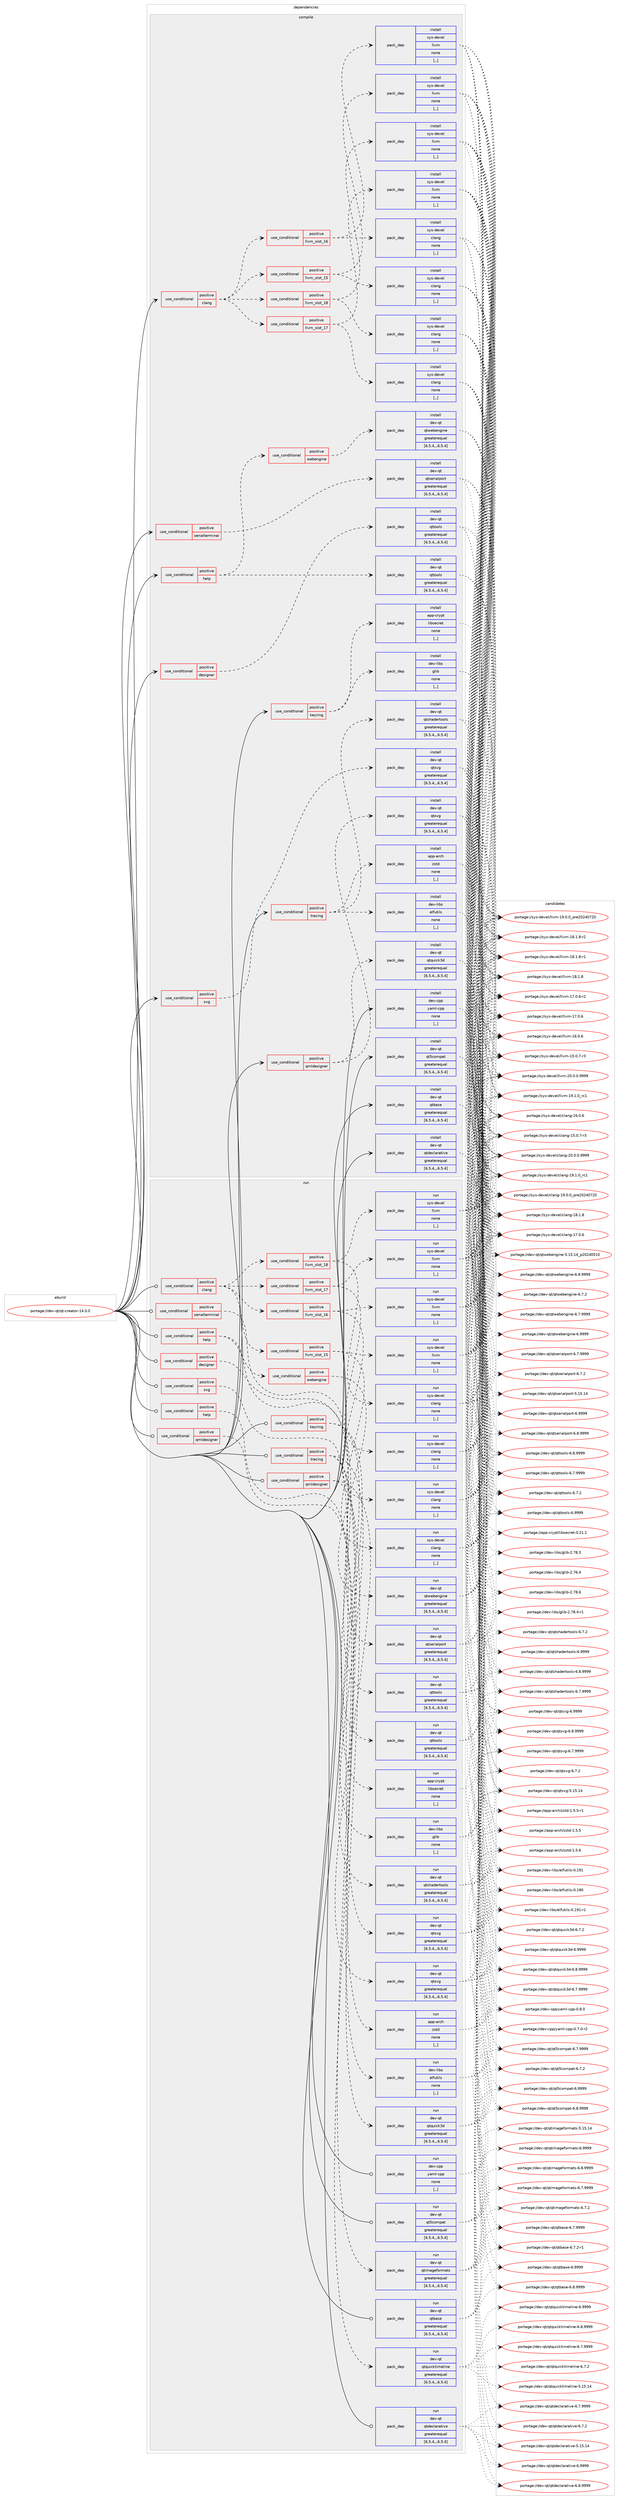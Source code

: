 digraph prolog {

# *************
# Graph options
# *************

newrank=true;
concentrate=true;
compound=true;
graph [rankdir=LR,fontname=Helvetica,fontsize=10,ranksep=1.5];#, ranksep=2.5, nodesep=0.2];
edge  [arrowhead=vee];
node  [fontname=Helvetica,fontsize=10];

# **********
# The ebuild
# **********

subgraph cluster_leftcol {
color=gray;
label=<<i>ebuild</i>>;
id [label="portage://dev-qt/qt-creator-14.0.0", color=red, width=4, href="../dev-qt/qt-creator-14.0.0.svg"];
}

# ****************
# The dependencies
# ****************

subgraph cluster_midcol {
color=gray;
label=<<i>dependencies</i>>;
subgraph cluster_compile {
fillcolor="#eeeeee";
style=filled;
label=<<i>compile</i>>;
subgraph cond41651 {
dependency168612 [label=<<TABLE BORDER="0" CELLBORDER="1" CELLSPACING="0" CELLPADDING="4"><TR><TD ROWSPAN="3" CELLPADDING="10">use_conditional</TD></TR><TR><TD>positive</TD></TR><TR><TD>clang</TD></TR></TABLE>>, shape=none, color=red];
subgraph cond41652 {
dependency168613 [label=<<TABLE BORDER="0" CELLBORDER="1" CELLSPACING="0" CELLPADDING="4"><TR><TD ROWSPAN="3" CELLPADDING="10">use_conditional</TD></TR><TR><TD>positive</TD></TR><TR><TD>llvm_slot_15</TD></TR></TABLE>>, shape=none, color=red];
subgraph pack125688 {
dependency168614 [label=<<TABLE BORDER="0" CELLBORDER="1" CELLSPACING="0" CELLPADDING="4" WIDTH="220"><TR><TD ROWSPAN="6" CELLPADDING="30">pack_dep</TD></TR><TR><TD WIDTH="110">install</TD></TR><TR><TD>sys-devel</TD></TR><TR><TD>clang</TD></TR><TR><TD>none</TD></TR><TR><TD>[,,]</TD></TR></TABLE>>, shape=none, color=blue];
}
dependency168613:e -> dependency168614:w [weight=20,style="dashed",arrowhead="vee"];
subgraph pack125689 {
dependency168615 [label=<<TABLE BORDER="0" CELLBORDER="1" CELLSPACING="0" CELLPADDING="4" WIDTH="220"><TR><TD ROWSPAN="6" CELLPADDING="30">pack_dep</TD></TR><TR><TD WIDTH="110">install</TD></TR><TR><TD>sys-devel</TD></TR><TR><TD>llvm</TD></TR><TR><TD>none</TD></TR><TR><TD>[,,]</TD></TR></TABLE>>, shape=none, color=blue];
}
dependency168613:e -> dependency168615:w [weight=20,style="dashed",arrowhead="vee"];
}
dependency168612:e -> dependency168613:w [weight=20,style="dashed",arrowhead="vee"];
subgraph cond41653 {
dependency168616 [label=<<TABLE BORDER="0" CELLBORDER="1" CELLSPACING="0" CELLPADDING="4"><TR><TD ROWSPAN="3" CELLPADDING="10">use_conditional</TD></TR><TR><TD>positive</TD></TR><TR><TD>llvm_slot_16</TD></TR></TABLE>>, shape=none, color=red];
subgraph pack125690 {
dependency168617 [label=<<TABLE BORDER="0" CELLBORDER="1" CELLSPACING="0" CELLPADDING="4" WIDTH="220"><TR><TD ROWSPAN="6" CELLPADDING="30">pack_dep</TD></TR><TR><TD WIDTH="110">install</TD></TR><TR><TD>sys-devel</TD></TR><TR><TD>clang</TD></TR><TR><TD>none</TD></TR><TR><TD>[,,]</TD></TR></TABLE>>, shape=none, color=blue];
}
dependency168616:e -> dependency168617:w [weight=20,style="dashed",arrowhead="vee"];
subgraph pack125691 {
dependency168618 [label=<<TABLE BORDER="0" CELLBORDER="1" CELLSPACING="0" CELLPADDING="4" WIDTH="220"><TR><TD ROWSPAN="6" CELLPADDING="30">pack_dep</TD></TR><TR><TD WIDTH="110">install</TD></TR><TR><TD>sys-devel</TD></TR><TR><TD>llvm</TD></TR><TR><TD>none</TD></TR><TR><TD>[,,]</TD></TR></TABLE>>, shape=none, color=blue];
}
dependency168616:e -> dependency168618:w [weight=20,style="dashed",arrowhead="vee"];
}
dependency168612:e -> dependency168616:w [weight=20,style="dashed",arrowhead="vee"];
subgraph cond41654 {
dependency168619 [label=<<TABLE BORDER="0" CELLBORDER="1" CELLSPACING="0" CELLPADDING="4"><TR><TD ROWSPAN="3" CELLPADDING="10">use_conditional</TD></TR><TR><TD>positive</TD></TR><TR><TD>llvm_slot_17</TD></TR></TABLE>>, shape=none, color=red];
subgraph pack125692 {
dependency168620 [label=<<TABLE BORDER="0" CELLBORDER="1" CELLSPACING="0" CELLPADDING="4" WIDTH="220"><TR><TD ROWSPAN="6" CELLPADDING="30">pack_dep</TD></TR><TR><TD WIDTH="110">install</TD></TR><TR><TD>sys-devel</TD></TR><TR><TD>clang</TD></TR><TR><TD>none</TD></TR><TR><TD>[,,]</TD></TR></TABLE>>, shape=none, color=blue];
}
dependency168619:e -> dependency168620:w [weight=20,style="dashed",arrowhead="vee"];
subgraph pack125693 {
dependency168621 [label=<<TABLE BORDER="0" CELLBORDER="1" CELLSPACING="0" CELLPADDING="4" WIDTH="220"><TR><TD ROWSPAN="6" CELLPADDING="30">pack_dep</TD></TR><TR><TD WIDTH="110">install</TD></TR><TR><TD>sys-devel</TD></TR><TR><TD>llvm</TD></TR><TR><TD>none</TD></TR><TR><TD>[,,]</TD></TR></TABLE>>, shape=none, color=blue];
}
dependency168619:e -> dependency168621:w [weight=20,style="dashed",arrowhead="vee"];
}
dependency168612:e -> dependency168619:w [weight=20,style="dashed",arrowhead="vee"];
subgraph cond41655 {
dependency168622 [label=<<TABLE BORDER="0" CELLBORDER="1" CELLSPACING="0" CELLPADDING="4"><TR><TD ROWSPAN="3" CELLPADDING="10">use_conditional</TD></TR><TR><TD>positive</TD></TR><TR><TD>llvm_slot_18</TD></TR></TABLE>>, shape=none, color=red];
subgraph pack125694 {
dependency168623 [label=<<TABLE BORDER="0" CELLBORDER="1" CELLSPACING="0" CELLPADDING="4" WIDTH="220"><TR><TD ROWSPAN="6" CELLPADDING="30">pack_dep</TD></TR><TR><TD WIDTH="110">install</TD></TR><TR><TD>sys-devel</TD></TR><TR><TD>clang</TD></TR><TR><TD>none</TD></TR><TR><TD>[,,]</TD></TR></TABLE>>, shape=none, color=blue];
}
dependency168622:e -> dependency168623:w [weight=20,style="dashed",arrowhead="vee"];
subgraph pack125695 {
dependency168624 [label=<<TABLE BORDER="0" CELLBORDER="1" CELLSPACING="0" CELLPADDING="4" WIDTH="220"><TR><TD ROWSPAN="6" CELLPADDING="30">pack_dep</TD></TR><TR><TD WIDTH="110">install</TD></TR><TR><TD>sys-devel</TD></TR><TR><TD>llvm</TD></TR><TR><TD>none</TD></TR><TR><TD>[,,]</TD></TR></TABLE>>, shape=none, color=blue];
}
dependency168622:e -> dependency168624:w [weight=20,style="dashed",arrowhead="vee"];
}
dependency168612:e -> dependency168622:w [weight=20,style="dashed",arrowhead="vee"];
}
id:e -> dependency168612:w [weight=20,style="solid",arrowhead="vee"];
subgraph cond41656 {
dependency168625 [label=<<TABLE BORDER="0" CELLBORDER="1" CELLSPACING="0" CELLPADDING="4"><TR><TD ROWSPAN="3" CELLPADDING="10">use_conditional</TD></TR><TR><TD>positive</TD></TR><TR><TD>designer</TD></TR></TABLE>>, shape=none, color=red];
subgraph pack125696 {
dependency168626 [label=<<TABLE BORDER="0" CELLBORDER="1" CELLSPACING="0" CELLPADDING="4" WIDTH="220"><TR><TD ROWSPAN="6" CELLPADDING="30">pack_dep</TD></TR><TR><TD WIDTH="110">install</TD></TR><TR><TD>dev-qt</TD></TR><TR><TD>qttools</TD></TR><TR><TD>greaterequal</TD></TR><TR><TD>[6.5.4,,,6.5.4]</TD></TR></TABLE>>, shape=none, color=blue];
}
dependency168625:e -> dependency168626:w [weight=20,style="dashed",arrowhead="vee"];
}
id:e -> dependency168625:w [weight=20,style="solid",arrowhead="vee"];
subgraph cond41657 {
dependency168627 [label=<<TABLE BORDER="0" CELLBORDER="1" CELLSPACING="0" CELLPADDING="4"><TR><TD ROWSPAN="3" CELLPADDING="10">use_conditional</TD></TR><TR><TD>positive</TD></TR><TR><TD>help</TD></TR></TABLE>>, shape=none, color=red];
subgraph pack125697 {
dependency168628 [label=<<TABLE BORDER="0" CELLBORDER="1" CELLSPACING="0" CELLPADDING="4" WIDTH="220"><TR><TD ROWSPAN="6" CELLPADDING="30">pack_dep</TD></TR><TR><TD WIDTH="110">install</TD></TR><TR><TD>dev-qt</TD></TR><TR><TD>qttools</TD></TR><TR><TD>greaterequal</TD></TR><TR><TD>[6.5.4,,,6.5.4]</TD></TR></TABLE>>, shape=none, color=blue];
}
dependency168627:e -> dependency168628:w [weight=20,style="dashed",arrowhead="vee"];
subgraph cond41658 {
dependency168629 [label=<<TABLE BORDER="0" CELLBORDER="1" CELLSPACING="0" CELLPADDING="4"><TR><TD ROWSPAN="3" CELLPADDING="10">use_conditional</TD></TR><TR><TD>positive</TD></TR><TR><TD>webengine</TD></TR></TABLE>>, shape=none, color=red];
subgraph pack125698 {
dependency168630 [label=<<TABLE BORDER="0" CELLBORDER="1" CELLSPACING="0" CELLPADDING="4" WIDTH="220"><TR><TD ROWSPAN="6" CELLPADDING="30">pack_dep</TD></TR><TR><TD WIDTH="110">install</TD></TR><TR><TD>dev-qt</TD></TR><TR><TD>qtwebengine</TD></TR><TR><TD>greaterequal</TD></TR><TR><TD>[6.5.4,,,6.5.4]</TD></TR></TABLE>>, shape=none, color=blue];
}
dependency168629:e -> dependency168630:w [weight=20,style="dashed",arrowhead="vee"];
}
dependency168627:e -> dependency168629:w [weight=20,style="dashed",arrowhead="vee"];
}
id:e -> dependency168627:w [weight=20,style="solid",arrowhead="vee"];
subgraph cond41659 {
dependency168631 [label=<<TABLE BORDER="0" CELLBORDER="1" CELLSPACING="0" CELLPADDING="4"><TR><TD ROWSPAN="3" CELLPADDING="10">use_conditional</TD></TR><TR><TD>positive</TD></TR><TR><TD>keyring</TD></TR></TABLE>>, shape=none, color=red];
subgraph pack125699 {
dependency168632 [label=<<TABLE BORDER="0" CELLBORDER="1" CELLSPACING="0" CELLPADDING="4" WIDTH="220"><TR><TD ROWSPAN="6" CELLPADDING="30">pack_dep</TD></TR><TR><TD WIDTH="110">install</TD></TR><TR><TD>app-crypt</TD></TR><TR><TD>libsecret</TD></TR><TR><TD>none</TD></TR><TR><TD>[,,]</TD></TR></TABLE>>, shape=none, color=blue];
}
dependency168631:e -> dependency168632:w [weight=20,style="dashed",arrowhead="vee"];
subgraph pack125700 {
dependency168633 [label=<<TABLE BORDER="0" CELLBORDER="1" CELLSPACING="0" CELLPADDING="4" WIDTH="220"><TR><TD ROWSPAN="6" CELLPADDING="30">pack_dep</TD></TR><TR><TD WIDTH="110">install</TD></TR><TR><TD>dev-libs</TD></TR><TR><TD>glib</TD></TR><TR><TD>none</TD></TR><TR><TD>[,,]</TD></TR></TABLE>>, shape=none, color=blue];
}
dependency168631:e -> dependency168633:w [weight=20,style="dashed",arrowhead="vee"];
}
id:e -> dependency168631:w [weight=20,style="solid",arrowhead="vee"];
subgraph cond41660 {
dependency168634 [label=<<TABLE BORDER="0" CELLBORDER="1" CELLSPACING="0" CELLPADDING="4"><TR><TD ROWSPAN="3" CELLPADDING="10">use_conditional</TD></TR><TR><TD>positive</TD></TR><TR><TD>qmldesigner</TD></TR></TABLE>>, shape=none, color=red];
subgraph pack125701 {
dependency168635 [label=<<TABLE BORDER="0" CELLBORDER="1" CELLSPACING="0" CELLPADDING="4" WIDTH="220"><TR><TD ROWSPAN="6" CELLPADDING="30">pack_dep</TD></TR><TR><TD WIDTH="110">install</TD></TR><TR><TD>dev-qt</TD></TR><TR><TD>qtquick3d</TD></TR><TR><TD>greaterequal</TD></TR><TR><TD>[6.5.4,,,6.5.4]</TD></TR></TABLE>>, shape=none, color=blue];
}
dependency168634:e -> dependency168635:w [weight=20,style="dashed",arrowhead="vee"];
subgraph pack125702 {
dependency168636 [label=<<TABLE BORDER="0" CELLBORDER="1" CELLSPACING="0" CELLPADDING="4" WIDTH="220"><TR><TD ROWSPAN="6" CELLPADDING="30">pack_dep</TD></TR><TR><TD WIDTH="110">install</TD></TR><TR><TD>dev-qt</TD></TR><TR><TD>qtsvg</TD></TR><TR><TD>greaterequal</TD></TR><TR><TD>[6.5.4,,,6.5.4]</TD></TR></TABLE>>, shape=none, color=blue];
}
dependency168634:e -> dependency168636:w [weight=20,style="dashed",arrowhead="vee"];
}
id:e -> dependency168634:w [weight=20,style="solid",arrowhead="vee"];
subgraph cond41661 {
dependency168637 [label=<<TABLE BORDER="0" CELLBORDER="1" CELLSPACING="0" CELLPADDING="4"><TR><TD ROWSPAN="3" CELLPADDING="10">use_conditional</TD></TR><TR><TD>positive</TD></TR><TR><TD>serialterminal</TD></TR></TABLE>>, shape=none, color=red];
subgraph pack125703 {
dependency168638 [label=<<TABLE BORDER="0" CELLBORDER="1" CELLSPACING="0" CELLPADDING="4" WIDTH="220"><TR><TD ROWSPAN="6" CELLPADDING="30">pack_dep</TD></TR><TR><TD WIDTH="110">install</TD></TR><TR><TD>dev-qt</TD></TR><TR><TD>qtserialport</TD></TR><TR><TD>greaterequal</TD></TR><TR><TD>[6.5.4,,,6.5.4]</TD></TR></TABLE>>, shape=none, color=blue];
}
dependency168637:e -> dependency168638:w [weight=20,style="dashed",arrowhead="vee"];
}
id:e -> dependency168637:w [weight=20,style="solid",arrowhead="vee"];
subgraph cond41662 {
dependency168639 [label=<<TABLE BORDER="0" CELLBORDER="1" CELLSPACING="0" CELLPADDING="4"><TR><TD ROWSPAN="3" CELLPADDING="10">use_conditional</TD></TR><TR><TD>positive</TD></TR><TR><TD>svg</TD></TR></TABLE>>, shape=none, color=red];
subgraph pack125704 {
dependency168640 [label=<<TABLE BORDER="0" CELLBORDER="1" CELLSPACING="0" CELLPADDING="4" WIDTH="220"><TR><TD ROWSPAN="6" CELLPADDING="30">pack_dep</TD></TR><TR><TD WIDTH="110">install</TD></TR><TR><TD>dev-qt</TD></TR><TR><TD>qtsvg</TD></TR><TR><TD>greaterequal</TD></TR><TR><TD>[6.5.4,,,6.5.4]</TD></TR></TABLE>>, shape=none, color=blue];
}
dependency168639:e -> dependency168640:w [weight=20,style="dashed",arrowhead="vee"];
}
id:e -> dependency168639:w [weight=20,style="solid",arrowhead="vee"];
subgraph cond41663 {
dependency168641 [label=<<TABLE BORDER="0" CELLBORDER="1" CELLSPACING="0" CELLPADDING="4"><TR><TD ROWSPAN="3" CELLPADDING="10">use_conditional</TD></TR><TR><TD>positive</TD></TR><TR><TD>tracing</TD></TR></TABLE>>, shape=none, color=red];
subgraph pack125705 {
dependency168642 [label=<<TABLE BORDER="0" CELLBORDER="1" CELLSPACING="0" CELLPADDING="4" WIDTH="220"><TR><TD ROWSPAN="6" CELLPADDING="30">pack_dep</TD></TR><TR><TD WIDTH="110">install</TD></TR><TR><TD>app-arch</TD></TR><TR><TD>zstd</TD></TR><TR><TD>none</TD></TR><TR><TD>[,,]</TD></TR></TABLE>>, shape=none, color=blue];
}
dependency168641:e -> dependency168642:w [weight=20,style="dashed",arrowhead="vee"];
subgraph pack125706 {
dependency168643 [label=<<TABLE BORDER="0" CELLBORDER="1" CELLSPACING="0" CELLPADDING="4" WIDTH="220"><TR><TD ROWSPAN="6" CELLPADDING="30">pack_dep</TD></TR><TR><TD WIDTH="110">install</TD></TR><TR><TD>dev-libs</TD></TR><TR><TD>elfutils</TD></TR><TR><TD>none</TD></TR><TR><TD>[,,]</TD></TR></TABLE>>, shape=none, color=blue];
}
dependency168641:e -> dependency168643:w [weight=20,style="dashed",arrowhead="vee"];
subgraph pack125707 {
dependency168644 [label=<<TABLE BORDER="0" CELLBORDER="1" CELLSPACING="0" CELLPADDING="4" WIDTH="220"><TR><TD ROWSPAN="6" CELLPADDING="30">pack_dep</TD></TR><TR><TD WIDTH="110">install</TD></TR><TR><TD>dev-qt</TD></TR><TR><TD>qtshadertools</TD></TR><TR><TD>greaterequal</TD></TR><TR><TD>[6.5.4,,,6.5.4]</TD></TR></TABLE>>, shape=none, color=blue];
}
dependency168641:e -> dependency168644:w [weight=20,style="dashed",arrowhead="vee"];
}
id:e -> dependency168641:w [weight=20,style="solid",arrowhead="vee"];
subgraph pack125708 {
dependency168645 [label=<<TABLE BORDER="0" CELLBORDER="1" CELLSPACING="0" CELLPADDING="4" WIDTH="220"><TR><TD ROWSPAN="6" CELLPADDING="30">pack_dep</TD></TR><TR><TD WIDTH="110">install</TD></TR><TR><TD>dev-cpp</TD></TR><TR><TD>yaml-cpp</TD></TR><TR><TD>none</TD></TR><TR><TD>[,,]</TD></TR></TABLE>>, shape=none, color=blue];
}
id:e -> dependency168645:w [weight=20,style="solid",arrowhead="vee"];
subgraph pack125709 {
dependency168646 [label=<<TABLE BORDER="0" CELLBORDER="1" CELLSPACING="0" CELLPADDING="4" WIDTH="220"><TR><TD ROWSPAN="6" CELLPADDING="30">pack_dep</TD></TR><TR><TD WIDTH="110">install</TD></TR><TR><TD>dev-qt</TD></TR><TR><TD>qt5compat</TD></TR><TR><TD>greaterequal</TD></TR><TR><TD>[6.5.4,,,6.5.4]</TD></TR></TABLE>>, shape=none, color=blue];
}
id:e -> dependency168646:w [weight=20,style="solid",arrowhead="vee"];
subgraph pack125710 {
dependency168647 [label=<<TABLE BORDER="0" CELLBORDER="1" CELLSPACING="0" CELLPADDING="4" WIDTH="220"><TR><TD ROWSPAN="6" CELLPADDING="30">pack_dep</TD></TR><TR><TD WIDTH="110">install</TD></TR><TR><TD>dev-qt</TD></TR><TR><TD>qtbase</TD></TR><TR><TD>greaterequal</TD></TR><TR><TD>[6.5.4,,,6.5.4]</TD></TR></TABLE>>, shape=none, color=blue];
}
id:e -> dependency168647:w [weight=20,style="solid",arrowhead="vee"];
subgraph pack125711 {
dependency168648 [label=<<TABLE BORDER="0" CELLBORDER="1" CELLSPACING="0" CELLPADDING="4" WIDTH="220"><TR><TD ROWSPAN="6" CELLPADDING="30">pack_dep</TD></TR><TR><TD WIDTH="110">install</TD></TR><TR><TD>dev-qt</TD></TR><TR><TD>qtdeclarative</TD></TR><TR><TD>greaterequal</TD></TR><TR><TD>[6.5.4,,,6.5.4]</TD></TR></TABLE>>, shape=none, color=blue];
}
id:e -> dependency168648:w [weight=20,style="solid",arrowhead="vee"];
}
subgraph cluster_compileandrun {
fillcolor="#eeeeee";
style=filled;
label=<<i>compile and run</i>>;
}
subgraph cluster_run {
fillcolor="#eeeeee";
style=filled;
label=<<i>run</i>>;
subgraph cond41664 {
dependency168649 [label=<<TABLE BORDER="0" CELLBORDER="1" CELLSPACING="0" CELLPADDING="4"><TR><TD ROWSPAN="3" CELLPADDING="10">use_conditional</TD></TR><TR><TD>positive</TD></TR><TR><TD>clang</TD></TR></TABLE>>, shape=none, color=red];
subgraph cond41665 {
dependency168650 [label=<<TABLE BORDER="0" CELLBORDER="1" CELLSPACING="0" CELLPADDING="4"><TR><TD ROWSPAN="3" CELLPADDING="10">use_conditional</TD></TR><TR><TD>positive</TD></TR><TR><TD>llvm_slot_15</TD></TR></TABLE>>, shape=none, color=red];
subgraph pack125712 {
dependency168651 [label=<<TABLE BORDER="0" CELLBORDER="1" CELLSPACING="0" CELLPADDING="4" WIDTH="220"><TR><TD ROWSPAN="6" CELLPADDING="30">pack_dep</TD></TR><TR><TD WIDTH="110">run</TD></TR><TR><TD>sys-devel</TD></TR><TR><TD>clang</TD></TR><TR><TD>none</TD></TR><TR><TD>[,,]</TD></TR></TABLE>>, shape=none, color=blue];
}
dependency168650:e -> dependency168651:w [weight=20,style="dashed",arrowhead="vee"];
subgraph pack125713 {
dependency168652 [label=<<TABLE BORDER="0" CELLBORDER="1" CELLSPACING="0" CELLPADDING="4" WIDTH="220"><TR><TD ROWSPAN="6" CELLPADDING="30">pack_dep</TD></TR><TR><TD WIDTH="110">run</TD></TR><TR><TD>sys-devel</TD></TR><TR><TD>llvm</TD></TR><TR><TD>none</TD></TR><TR><TD>[,,]</TD></TR></TABLE>>, shape=none, color=blue];
}
dependency168650:e -> dependency168652:w [weight=20,style="dashed",arrowhead="vee"];
}
dependency168649:e -> dependency168650:w [weight=20,style="dashed",arrowhead="vee"];
subgraph cond41666 {
dependency168653 [label=<<TABLE BORDER="0" CELLBORDER="1" CELLSPACING="0" CELLPADDING="4"><TR><TD ROWSPAN="3" CELLPADDING="10">use_conditional</TD></TR><TR><TD>positive</TD></TR><TR><TD>llvm_slot_16</TD></TR></TABLE>>, shape=none, color=red];
subgraph pack125714 {
dependency168654 [label=<<TABLE BORDER="0" CELLBORDER="1" CELLSPACING="0" CELLPADDING="4" WIDTH="220"><TR><TD ROWSPAN="6" CELLPADDING="30">pack_dep</TD></TR><TR><TD WIDTH="110">run</TD></TR><TR><TD>sys-devel</TD></TR><TR><TD>clang</TD></TR><TR><TD>none</TD></TR><TR><TD>[,,]</TD></TR></TABLE>>, shape=none, color=blue];
}
dependency168653:e -> dependency168654:w [weight=20,style="dashed",arrowhead="vee"];
subgraph pack125715 {
dependency168655 [label=<<TABLE BORDER="0" CELLBORDER="1" CELLSPACING="0" CELLPADDING="4" WIDTH="220"><TR><TD ROWSPAN="6" CELLPADDING="30">pack_dep</TD></TR><TR><TD WIDTH="110">run</TD></TR><TR><TD>sys-devel</TD></TR><TR><TD>llvm</TD></TR><TR><TD>none</TD></TR><TR><TD>[,,]</TD></TR></TABLE>>, shape=none, color=blue];
}
dependency168653:e -> dependency168655:w [weight=20,style="dashed",arrowhead="vee"];
}
dependency168649:e -> dependency168653:w [weight=20,style="dashed",arrowhead="vee"];
subgraph cond41667 {
dependency168656 [label=<<TABLE BORDER="0" CELLBORDER="1" CELLSPACING="0" CELLPADDING="4"><TR><TD ROWSPAN="3" CELLPADDING="10">use_conditional</TD></TR><TR><TD>positive</TD></TR><TR><TD>llvm_slot_17</TD></TR></TABLE>>, shape=none, color=red];
subgraph pack125716 {
dependency168657 [label=<<TABLE BORDER="0" CELLBORDER="1" CELLSPACING="0" CELLPADDING="4" WIDTH="220"><TR><TD ROWSPAN="6" CELLPADDING="30">pack_dep</TD></TR><TR><TD WIDTH="110">run</TD></TR><TR><TD>sys-devel</TD></TR><TR><TD>clang</TD></TR><TR><TD>none</TD></TR><TR><TD>[,,]</TD></TR></TABLE>>, shape=none, color=blue];
}
dependency168656:e -> dependency168657:w [weight=20,style="dashed",arrowhead="vee"];
subgraph pack125717 {
dependency168658 [label=<<TABLE BORDER="0" CELLBORDER="1" CELLSPACING="0" CELLPADDING="4" WIDTH="220"><TR><TD ROWSPAN="6" CELLPADDING="30">pack_dep</TD></TR><TR><TD WIDTH="110">run</TD></TR><TR><TD>sys-devel</TD></TR><TR><TD>llvm</TD></TR><TR><TD>none</TD></TR><TR><TD>[,,]</TD></TR></TABLE>>, shape=none, color=blue];
}
dependency168656:e -> dependency168658:w [weight=20,style="dashed",arrowhead="vee"];
}
dependency168649:e -> dependency168656:w [weight=20,style="dashed",arrowhead="vee"];
subgraph cond41668 {
dependency168659 [label=<<TABLE BORDER="0" CELLBORDER="1" CELLSPACING="0" CELLPADDING="4"><TR><TD ROWSPAN="3" CELLPADDING="10">use_conditional</TD></TR><TR><TD>positive</TD></TR><TR><TD>llvm_slot_18</TD></TR></TABLE>>, shape=none, color=red];
subgraph pack125718 {
dependency168660 [label=<<TABLE BORDER="0" CELLBORDER="1" CELLSPACING="0" CELLPADDING="4" WIDTH="220"><TR><TD ROWSPAN="6" CELLPADDING="30">pack_dep</TD></TR><TR><TD WIDTH="110">run</TD></TR><TR><TD>sys-devel</TD></TR><TR><TD>clang</TD></TR><TR><TD>none</TD></TR><TR><TD>[,,]</TD></TR></TABLE>>, shape=none, color=blue];
}
dependency168659:e -> dependency168660:w [weight=20,style="dashed",arrowhead="vee"];
subgraph pack125719 {
dependency168661 [label=<<TABLE BORDER="0" CELLBORDER="1" CELLSPACING="0" CELLPADDING="4" WIDTH="220"><TR><TD ROWSPAN="6" CELLPADDING="30">pack_dep</TD></TR><TR><TD WIDTH="110">run</TD></TR><TR><TD>sys-devel</TD></TR><TR><TD>llvm</TD></TR><TR><TD>none</TD></TR><TR><TD>[,,]</TD></TR></TABLE>>, shape=none, color=blue];
}
dependency168659:e -> dependency168661:w [weight=20,style="dashed",arrowhead="vee"];
}
dependency168649:e -> dependency168659:w [weight=20,style="dashed",arrowhead="vee"];
}
id:e -> dependency168649:w [weight=20,style="solid",arrowhead="odot"];
subgraph cond41669 {
dependency168662 [label=<<TABLE BORDER="0" CELLBORDER="1" CELLSPACING="0" CELLPADDING="4"><TR><TD ROWSPAN="3" CELLPADDING="10">use_conditional</TD></TR><TR><TD>positive</TD></TR><TR><TD>designer</TD></TR></TABLE>>, shape=none, color=red];
subgraph pack125720 {
dependency168663 [label=<<TABLE BORDER="0" CELLBORDER="1" CELLSPACING="0" CELLPADDING="4" WIDTH="220"><TR><TD ROWSPAN="6" CELLPADDING="30">pack_dep</TD></TR><TR><TD WIDTH="110">run</TD></TR><TR><TD>dev-qt</TD></TR><TR><TD>qttools</TD></TR><TR><TD>greaterequal</TD></TR><TR><TD>[6.5.4,,,6.5.4]</TD></TR></TABLE>>, shape=none, color=blue];
}
dependency168662:e -> dependency168663:w [weight=20,style="dashed",arrowhead="vee"];
}
id:e -> dependency168662:w [weight=20,style="solid",arrowhead="odot"];
subgraph cond41670 {
dependency168664 [label=<<TABLE BORDER="0" CELLBORDER="1" CELLSPACING="0" CELLPADDING="4"><TR><TD ROWSPAN="3" CELLPADDING="10">use_conditional</TD></TR><TR><TD>positive</TD></TR><TR><TD>help</TD></TR></TABLE>>, shape=none, color=red];
subgraph pack125721 {
dependency168665 [label=<<TABLE BORDER="0" CELLBORDER="1" CELLSPACING="0" CELLPADDING="4" WIDTH="220"><TR><TD ROWSPAN="6" CELLPADDING="30">pack_dep</TD></TR><TR><TD WIDTH="110">run</TD></TR><TR><TD>dev-qt</TD></TR><TR><TD>qtimageformats</TD></TR><TR><TD>greaterequal</TD></TR><TR><TD>[6.5.4,,,6.5.4]</TD></TR></TABLE>>, shape=none, color=blue];
}
dependency168664:e -> dependency168665:w [weight=20,style="dashed",arrowhead="vee"];
}
id:e -> dependency168664:w [weight=20,style="solid",arrowhead="odot"];
subgraph cond41671 {
dependency168666 [label=<<TABLE BORDER="0" CELLBORDER="1" CELLSPACING="0" CELLPADDING="4"><TR><TD ROWSPAN="3" CELLPADDING="10">use_conditional</TD></TR><TR><TD>positive</TD></TR><TR><TD>help</TD></TR></TABLE>>, shape=none, color=red];
subgraph pack125722 {
dependency168667 [label=<<TABLE BORDER="0" CELLBORDER="1" CELLSPACING="0" CELLPADDING="4" WIDTH="220"><TR><TD ROWSPAN="6" CELLPADDING="30">pack_dep</TD></TR><TR><TD WIDTH="110">run</TD></TR><TR><TD>dev-qt</TD></TR><TR><TD>qttools</TD></TR><TR><TD>greaterequal</TD></TR><TR><TD>[6.5.4,,,6.5.4]</TD></TR></TABLE>>, shape=none, color=blue];
}
dependency168666:e -> dependency168667:w [weight=20,style="dashed",arrowhead="vee"];
subgraph cond41672 {
dependency168668 [label=<<TABLE BORDER="0" CELLBORDER="1" CELLSPACING="0" CELLPADDING="4"><TR><TD ROWSPAN="3" CELLPADDING="10">use_conditional</TD></TR><TR><TD>positive</TD></TR><TR><TD>webengine</TD></TR></TABLE>>, shape=none, color=red];
subgraph pack125723 {
dependency168669 [label=<<TABLE BORDER="0" CELLBORDER="1" CELLSPACING="0" CELLPADDING="4" WIDTH="220"><TR><TD ROWSPAN="6" CELLPADDING="30">pack_dep</TD></TR><TR><TD WIDTH="110">run</TD></TR><TR><TD>dev-qt</TD></TR><TR><TD>qtwebengine</TD></TR><TR><TD>greaterequal</TD></TR><TR><TD>[6.5.4,,,6.5.4]</TD></TR></TABLE>>, shape=none, color=blue];
}
dependency168668:e -> dependency168669:w [weight=20,style="dashed",arrowhead="vee"];
}
dependency168666:e -> dependency168668:w [weight=20,style="dashed",arrowhead="vee"];
}
id:e -> dependency168666:w [weight=20,style="solid",arrowhead="odot"];
subgraph cond41673 {
dependency168670 [label=<<TABLE BORDER="0" CELLBORDER="1" CELLSPACING="0" CELLPADDING="4"><TR><TD ROWSPAN="3" CELLPADDING="10">use_conditional</TD></TR><TR><TD>positive</TD></TR><TR><TD>keyring</TD></TR></TABLE>>, shape=none, color=red];
subgraph pack125724 {
dependency168671 [label=<<TABLE BORDER="0" CELLBORDER="1" CELLSPACING="0" CELLPADDING="4" WIDTH="220"><TR><TD ROWSPAN="6" CELLPADDING="30">pack_dep</TD></TR><TR><TD WIDTH="110">run</TD></TR><TR><TD>app-crypt</TD></TR><TR><TD>libsecret</TD></TR><TR><TD>none</TD></TR><TR><TD>[,,]</TD></TR></TABLE>>, shape=none, color=blue];
}
dependency168670:e -> dependency168671:w [weight=20,style="dashed",arrowhead="vee"];
subgraph pack125725 {
dependency168672 [label=<<TABLE BORDER="0" CELLBORDER="1" CELLSPACING="0" CELLPADDING="4" WIDTH="220"><TR><TD ROWSPAN="6" CELLPADDING="30">pack_dep</TD></TR><TR><TD WIDTH="110">run</TD></TR><TR><TD>dev-libs</TD></TR><TR><TD>glib</TD></TR><TR><TD>none</TD></TR><TR><TD>[,,]</TD></TR></TABLE>>, shape=none, color=blue];
}
dependency168670:e -> dependency168672:w [weight=20,style="dashed",arrowhead="vee"];
}
id:e -> dependency168670:w [weight=20,style="solid",arrowhead="odot"];
subgraph cond41674 {
dependency168673 [label=<<TABLE BORDER="0" CELLBORDER="1" CELLSPACING="0" CELLPADDING="4"><TR><TD ROWSPAN="3" CELLPADDING="10">use_conditional</TD></TR><TR><TD>positive</TD></TR><TR><TD>qmldesigner</TD></TR></TABLE>>, shape=none, color=red];
subgraph pack125726 {
dependency168674 [label=<<TABLE BORDER="0" CELLBORDER="1" CELLSPACING="0" CELLPADDING="4" WIDTH="220"><TR><TD ROWSPAN="6" CELLPADDING="30">pack_dep</TD></TR><TR><TD WIDTH="110">run</TD></TR><TR><TD>dev-qt</TD></TR><TR><TD>qtquick3d</TD></TR><TR><TD>greaterequal</TD></TR><TR><TD>[6.5.4,,,6.5.4]</TD></TR></TABLE>>, shape=none, color=blue];
}
dependency168673:e -> dependency168674:w [weight=20,style="dashed",arrowhead="vee"];
subgraph pack125727 {
dependency168675 [label=<<TABLE BORDER="0" CELLBORDER="1" CELLSPACING="0" CELLPADDING="4" WIDTH="220"><TR><TD ROWSPAN="6" CELLPADDING="30">pack_dep</TD></TR><TR><TD WIDTH="110">run</TD></TR><TR><TD>dev-qt</TD></TR><TR><TD>qtsvg</TD></TR><TR><TD>greaterequal</TD></TR><TR><TD>[6.5.4,,,6.5.4]</TD></TR></TABLE>>, shape=none, color=blue];
}
dependency168673:e -> dependency168675:w [weight=20,style="dashed",arrowhead="vee"];
}
id:e -> dependency168673:w [weight=20,style="solid",arrowhead="odot"];
subgraph cond41675 {
dependency168676 [label=<<TABLE BORDER="0" CELLBORDER="1" CELLSPACING="0" CELLPADDING="4"><TR><TD ROWSPAN="3" CELLPADDING="10">use_conditional</TD></TR><TR><TD>positive</TD></TR><TR><TD>qmldesigner</TD></TR></TABLE>>, shape=none, color=red];
subgraph pack125728 {
dependency168677 [label=<<TABLE BORDER="0" CELLBORDER="1" CELLSPACING="0" CELLPADDING="4" WIDTH="220"><TR><TD ROWSPAN="6" CELLPADDING="30">pack_dep</TD></TR><TR><TD WIDTH="110">run</TD></TR><TR><TD>dev-qt</TD></TR><TR><TD>qtquicktimeline</TD></TR><TR><TD>greaterequal</TD></TR><TR><TD>[6.5.4,,,6.5.4]</TD></TR></TABLE>>, shape=none, color=blue];
}
dependency168676:e -> dependency168677:w [weight=20,style="dashed",arrowhead="vee"];
}
id:e -> dependency168676:w [weight=20,style="solid",arrowhead="odot"];
subgraph cond41676 {
dependency168678 [label=<<TABLE BORDER="0" CELLBORDER="1" CELLSPACING="0" CELLPADDING="4"><TR><TD ROWSPAN="3" CELLPADDING="10">use_conditional</TD></TR><TR><TD>positive</TD></TR><TR><TD>serialterminal</TD></TR></TABLE>>, shape=none, color=red];
subgraph pack125729 {
dependency168679 [label=<<TABLE BORDER="0" CELLBORDER="1" CELLSPACING="0" CELLPADDING="4" WIDTH="220"><TR><TD ROWSPAN="6" CELLPADDING="30">pack_dep</TD></TR><TR><TD WIDTH="110">run</TD></TR><TR><TD>dev-qt</TD></TR><TR><TD>qtserialport</TD></TR><TR><TD>greaterequal</TD></TR><TR><TD>[6.5.4,,,6.5.4]</TD></TR></TABLE>>, shape=none, color=blue];
}
dependency168678:e -> dependency168679:w [weight=20,style="dashed",arrowhead="vee"];
}
id:e -> dependency168678:w [weight=20,style="solid",arrowhead="odot"];
subgraph cond41677 {
dependency168680 [label=<<TABLE BORDER="0" CELLBORDER="1" CELLSPACING="0" CELLPADDING="4"><TR><TD ROWSPAN="3" CELLPADDING="10">use_conditional</TD></TR><TR><TD>positive</TD></TR><TR><TD>svg</TD></TR></TABLE>>, shape=none, color=red];
subgraph pack125730 {
dependency168681 [label=<<TABLE BORDER="0" CELLBORDER="1" CELLSPACING="0" CELLPADDING="4" WIDTH="220"><TR><TD ROWSPAN="6" CELLPADDING="30">pack_dep</TD></TR><TR><TD WIDTH="110">run</TD></TR><TR><TD>dev-qt</TD></TR><TR><TD>qtsvg</TD></TR><TR><TD>greaterequal</TD></TR><TR><TD>[6.5.4,,,6.5.4]</TD></TR></TABLE>>, shape=none, color=blue];
}
dependency168680:e -> dependency168681:w [weight=20,style="dashed",arrowhead="vee"];
}
id:e -> dependency168680:w [weight=20,style="solid",arrowhead="odot"];
subgraph cond41678 {
dependency168682 [label=<<TABLE BORDER="0" CELLBORDER="1" CELLSPACING="0" CELLPADDING="4"><TR><TD ROWSPAN="3" CELLPADDING="10">use_conditional</TD></TR><TR><TD>positive</TD></TR><TR><TD>tracing</TD></TR></TABLE>>, shape=none, color=red];
subgraph pack125731 {
dependency168683 [label=<<TABLE BORDER="0" CELLBORDER="1" CELLSPACING="0" CELLPADDING="4" WIDTH="220"><TR><TD ROWSPAN="6" CELLPADDING="30">pack_dep</TD></TR><TR><TD WIDTH="110">run</TD></TR><TR><TD>app-arch</TD></TR><TR><TD>zstd</TD></TR><TR><TD>none</TD></TR><TR><TD>[,,]</TD></TR></TABLE>>, shape=none, color=blue];
}
dependency168682:e -> dependency168683:w [weight=20,style="dashed",arrowhead="vee"];
subgraph pack125732 {
dependency168684 [label=<<TABLE BORDER="0" CELLBORDER="1" CELLSPACING="0" CELLPADDING="4" WIDTH="220"><TR><TD ROWSPAN="6" CELLPADDING="30">pack_dep</TD></TR><TR><TD WIDTH="110">run</TD></TR><TR><TD>dev-libs</TD></TR><TR><TD>elfutils</TD></TR><TR><TD>none</TD></TR><TR><TD>[,,]</TD></TR></TABLE>>, shape=none, color=blue];
}
dependency168682:e -> dependency168684:w [weight=20,style="dashed",arrowhead="vee"];
subgraph pack125733 {
dependency168685 [label=<<TABLE BORDER="0" CELLBORDER="1" CELLSPACING="0" CELLPADDING="4" WIDTH="220"><TR><TD ROWSPAN="6" CELLPADDING="30">pack_dep</TD></TR><TR><TD WIDTH="110">run</TD></TR><TR><TD>dev-qt</TD></TR><TR><TD>qtshadertools</TD></TR><TR><TD>greaterequal</TD></TR><TR><TD>[6.5.4,,,6.5.4]</TD></TR></TABLE>>, shape=none, color=blue];
}
dependency168682:e -> dependency168685:w [weight=20,style="dashed",arrowhead="vee"];
}
id:e -> dependency168682:w [weight=20,style="solid",arrowhead="odot"];
subgraph pack125734 {
dependency168686 [label=<<TABLE BORDER="0" CELLBORDER="1" CELLSPACING="0" CELLPADDING="4" WIDTH="220"><TR><TD ROWSPAN="6" CELLPADDING="30">pack_dep</TD></TR><TR><TD WIDTH="110">run</TD></TR><TR><TD>dev-cpp</TD></TR><TR><TD>yaml-cpp</TD></TR><TR><TD>none</TD></TR><TR><TD>[,,]</TD></TR></TABLE>>, shape=none, color=blue];
}
id:e -> dependency168686:w [weight=20,style="solid",arrowhead="odot"];
subgraph pack125735 {
dependency168687 [label=<<TABLE BORDER="0" CELLBORDER="1" CELLSPACING="0" CELLPADDING="4" WIDTH="220"><TR><TD ROWSPAN="6" CELLPADDING="30">pack_dep</TD></TR><TR><TD WIDTH="110">run</TD></TR><TR><TD>dev-qt</TD></TR><TR><TD>qt5compat</TD></TR><TR><TD>greaterequal</TD></TR><TR><TD>[6.5.4,,,6.5.4]</TD></TR></TABLE>>, shape=none, color=blue];
}
id:e -> dependency168687:w [weight=20,style="solid",arrowhead="odot"];
subgraph pack125736 {
dependency168688 [label=<<TABLE BORDER="0" CELLBORDER="1" CELLSPACING="0" CELLPADDING="4" WIDTH="220"><TR><TD ROWSPAN="6" CELLPADDING="30">pack_dep</TD></TR><TR><TD WIDTH="110">run</TD></TR><TR><TD>dev-qt</TD></TR><TR><TD>qtbase</TD></TR><TR><TD>greaterequal</TD></TR><TR><TD>[6.5.4,,,6.5.4]</TD></TR></TABLE>>, shape=none, color=blue];
}
id:e -> dependency168688:w [weight=20,style="solid",arrowhead="odot"];
subgraph pack125737 {
dependency168689 [label=<<TABLE BORDER="0" CELLBORDER="1" CELLSPACING="0" CELLPADDING="4" WIDTH="220"><TR><TD ROWSPAN="6" CELLPADDING="30">pack_dep</TD></TR><TR><TD WIDTH="110">run</TD></TR><TR><TD>dev-qt</TD></TR><TR><TD>qtdeclarative</TD></TR><TR><TD>greaterequal</TD></TR><TR><TD>[6.5.4,,,6.5.4]</TD></TR></TABLE>>, shape=none, color=blue];
}
id:e -> dependency168689:w [weight=20,style="solid",arrowhead="odot"];
}
}

# **************
# The candidates
# **************

subgraph cluster_choices {
rank=same;
color=gray;
label=<<i>candidates</i>>;

subgraph choice125688 {
color=black;
nodesep=1;
choice11512111545100101118101108479910897110103455048464846484657575757 [label="portage://sys-devel/clang-20.0.0.9999", color=red, width=4,href="../sys-devel/clang-20.0.0.9999.svg"];
choice1151211154510010111810110847991089711010345495746494648951149949 [label="portage://sys-devel/clang-19.1.0_rc1", color=red, width=4,href="../sys-devel/clang-19.1.0_rc1.svg"];
choice1151211154510010111810110847991089711010345495746484648951121141015048505248555048 [label="portage://sys-devel/clang-19.0.0_pre20240720", color=red, width=4,href="../sys-devel/clang-19.0.0_pre20240720.svg"];
choice1151211154510010111810110847991089711010345495646494656 [label="portage://sys-devel/clang-18.1.8", color=red, width=4,href="../sys-devel/clang-18.1.8.svg"];
choice1151211154510010111810110847991089711010345495546484654 [label="portage://sys-devel/clang-17.0.6", color=red, width=4,href="../sys-devel/clang-17.0.6.svg"];
choice1151211154510010111810110847991089711010345495446484654 [label="portage://sys-devel/clang-16.0.6", color=red, width=4,href="../sys-devel/clang-16.0.6.svg"];
choice11512111545100101118101108479910897110103454953464846554511451 [label="portage://sys-devel/clang-15.0.7-r3", color=red, width=4,href="../sys-devel/clang-15.0.7-r3.svg"];
dependency168614:e -> choice11512111545100101118101108479910897110103455048464846484657575757:w [style=dotted,weight="100"];
dependency168614:e -> choice1151211154510010111810110847991089711010345495746494648951149949:w [style=dotted,weight="100"];
dependency168614:e -> choice1151211154510010111810110847991089711010345495746484648951121141015048505248555048:w [style=dotted,weight="100"];
dependency168614:e -> choice1151211154510010111810110847991089711010345495646494656:w [style=dotted,weight="100"];
dependency168614:e -> choice1151211154510010111810110847991089711010345495546484654:w [style=dotted,weight="100"];
dependency168614:e -> choice1151211154510010111810110847991089711010345495446484654:w [style=dotted,weight="100"];
dependency168614:e -> choice11512111545100101118101108479910897110103454953464846554511451:w [style=dotted,weight="100"];
}
subgraph choice125689 {
color=black;
nodesep=1;
choice1151211154510010111810110847108108118109455048464846484657575757 [label="portage://sys-devel/llvm-20.0.0.9999", color=red, width=4,href="../sys-devel/llvm-20.0.0.9999.svg"];
choice115121115451001011181011084710810811810945495746494648951149949 [label="portage://sys-devel/llvm-19.1.0_rc1", color=red, width=4,href="../sys-devel/llvm-19.1.0_rc1.svg"];
choice115121115451001011181011084710810811810945495746484648951121141015048505248555048 [label="portage://sys-devel/llvm-19.0.0_pre20240720", color=red, width=4,href="../sys-devel/llvm-19.0.0_pre20240720.svg"];
choice1151211154510010111810110847108108118109454956464946564511450 [label="portage://sys-devel/llvm-18.1.8-r2", color=red, width=4,href="../sys-devel/llvm-18.1.8-r2.svg"];
choice1151211154510010111810110847108108118109454956464946564511449 [label="portage://sys-devel/llvm-18.1.8-r1", color=red, width=4,href="../sys-devel/llvm-18.1.8-r1.svg"];
choice115121115451001011181011084710810811810945495646494656 [label="portage://sys-devel/llvm-18.1.8", color=red, width=4,href="../sys-devel/llvm-18.1.8.svg"];
choice1151211154510010111810110847108108118109454955464846544511450 [label="portage://sys-devel/llvm-17.0.6-r2", color=red, width=4,href="../sys-devel/llvm-17.0.6-r2.svg"];
choice115121115451001011181011084710810811810945495546484654 [label="portage://sys-devel/llvm-17.0.6", color=red, width=4,href="../sys-devel/llvm-17.0.6.svg"];
choice115121115451001011181011084710810811810945495446484654 [label="portage://sys-devel/llvm-16.0.6", color=red, width=4,href="../sys-devel/llvm-16.0.6.svg"];
choice1151211154510010111810110847108108118109454953464846554511451 [label="portage://sys-devel/llvm-15.0.7-r3", color=red, width=4,href="../sys-devel/llvm-15.0.7-r3.svg"];
dependency168615:e -> choice1151211154510010111810110847108108118109455048464846484657575757:w [style=dotted,weight="100"];
dependency168615:e -> choice115121115451001011181011084710810811810945495746494648951149949:w [style=dotted,weight="100"];
dependency168615:e -> choice115121115451001011181011084710810811810945495746484648951121141015048505248555048:w [style=dotted,weight="100"];
dependency168615:e -> choice1151211154510010111810110847108108118109454956464946564511450:w [style=dotted,weight="100"];
dependency168615:e -> choice1151211154510010111810110847108108118109454956464946564511449:w [style=dotted,weight="100"];
dependency168615:e -> choice115121115451001011181011084710810811810945495646494656:w [style=dotted,weight="100"];
dependency168615:e -> choice1151211154510010111810110847108108118109454955464846544511450:w [style=dotted,weight="100"];
dependency168615:e -> choice115121115451001011181011084710810811810945495546484654:w [style=dotted,weight="100"];
dependency168615:e -> choice115121115451001011181011084710810811810945495446484654:w [style=dotted,weight="100"];
dependency168615:e -> choice1151211154510010111810110847108108118109454953464846554511451:w [style=dotted,weight="100"];
}
subgraph choice125690 {
color=black;
nodesep=1;
choice11512111545100101118101108479910897110103455048464846484657575757 [label="portage://sys-devel/clang-20.0.0.9999", color=red, width=4,href="../sys-devel/clang-20.0.0.9999.svg"];
choice1151211154510010111810110847991089711010345495746494648951149949 [label="portage://sys-devel/clang-19.1.0_rc1", color=red, width=4,href="../sys-devel/clang-19.1.0_rc1.svg"];
choice1151211154510010111810110847991089711010345495746484648951121141015048505248555048 [label="portage://sys-devel/clang-19.0.0_pre20240720", color=red, width=4,href="../sys-devel/clang-19.0.0_pre20240720.svg"];
choice1151211154510010111810110847991089711010345495646494656 [label="portage://sys-devel/clang-18.1.8", color=red, width=4,href="../sys-devel/clang-18.1.8.svg"];
choice1151211154510010111810110847991089711010345495546484654 [label="portage://sys-devel/clang-17.0.6", color=red, width=4,href="../sys-devel/clang-17.0.6.svg"];
choice1151211154510010111810110847991089711010345495446484654 [label="portage://sys-devel/clang-16.0.6", color=red, width=4,href="../sys-devel/clang-16.0.6.svg"];
choice11512111545100101118101108479910897110103454953464846554511451 [label="portage://sys-devel/clang-15.0.7-r3", color=red, width=4,href="../sys-devel/clang-15.0.7-r3.svg"];
dependency168617:e -> choice11512111545100101118101108479910897110103455048464846484657575757:w [style=dotted,weight="100"];
dependency168617:e -> choice1151211154510010111810110847991089711010345495746494648951149949:w [style=dotted,weight="100"];
dependency168617:e -> choice1151211154510010111810110847991089711010345495746484648951121141015048505248555048:w [style=dotted,weight="100"];
dependency168617:e -> choice1151211154510010111810110847991089711010345495646494656:w [style=dotted,weight="100"];
dependency168617:e -> choice1151211154510010111810110847991089711010345495546484654:w [style=dotted,weight="100"];
dependency168617:e -> choice1151211154510010111810110847991089711010345495446484654:w [style=dotted,weight="100"];
dependency168617:e -> choice11512111545100101118101108479910897110103454953464846554511451:w [style=dotted,weight="100"];
}
subgraph choice125691 {
color=black;
nodesep=1;
choice1151211154510010111810110847108108118109455048464846484657575757 [label="portage://sys-devel/llvm-20.0.0.9999", color=red, width=4,href="../sys-devel/llvm-20.0.0.9999.svg"];
choice115121115451001011181011084710810811810945495746494648951149949 [label="portage://sys-devel/llvm-19.1.0_rc1", color=red, width=4,href="../sys-devel/llvm-19.1.0_rc1.svg"];
choice115121115451001011181011084710810811810945495746484648951121141015048505248555048 [label="portage://sys-devel/llvm-19.0.0_pre20240720", color=red, width=4,href="../sys-devel/llvm-19.0.0_pre20240720.svg"];
choice1151211154510010111810110847108108118109454956464946564511450 [label="portage://sys-devel/llvm-18.1.8-r2", color=red, width=4,href="../sys-devel/llvm-18.1.8-r2.svg"];
choice1151211154510010111810110847108108118109454956464946564511449 [label="portage://sys-devel/llvm-18.1.8-r1", color=red, width=4,href="../sys-devel/llvm-18.1.8-r1.svg"];
choice115121115451001011181011084710810811810945495646494656 [label="portage://sys-devel/llvm-18.1.8", color=red, width=4,href="../sys-devel/llvm-18.1.8.svg"];
choice1151211154510010111810110847108108118109454955464846544511450 [label="portage://sys-devel/llvm-17.0.6-r2", color=red, width=4,href="../sys-devel/llvm-17.0.6-r2.svg"];
choice115121115451001011181011084710810811810945495546484654 [label="portage://sys-devel/llvm-17.0.6", color=red, width=4,href="../sys-devel/llvm-17.0.6.svg"];
choice115121115451001011181011084710810811810945495446484654 [label="portage://sys-devel/llvm-16.0.6", color=red, width=4,href="../sys-devel/llvm-16.0.6.svg"];
choice1151211154510010111810110847108108118109454953464846554511451 [label="portage://sys-devel/llvm-15.0.7-r3", color=red, width=4,href="../sys-devel/llvm-15.0.7-r3.svg"];
dependency168618:e -> choice1151211154510010111810110847108108118109455048464846484657575757:w [style=dotted,weight="100"];
dependency168618:e -> choice115121115451001011181011084710810811810945495746494648951149949:w [style=dotted,weight="100"];
dependency168618:e -> choice115121115451001011181011084710810811810945495746484648951121141015048505248555048:w [style=dotted,weight="100"];
dependency168618:e -> choice1151211154510010111810110847108108118109454956464946564511450:w [style=dotted,weight="100"];
dependency168618:e -> choice1151211154510010111810110847108108118109454956464946564511449:w [style=dotted,weight="100"];
dependency168618:e -> choice115121115451001011181011084710810811810945495646494656:w [style=dotted,weight="100"];
dependency168618:e -> choice1151211154510010111810110847108108118109454955464846544511450:w [style=dotted,weight="100"];
dependency168618:e -> choice115121115451001011181011084710810811810945495546484654:w [style=dotted,weight="100"];
dependency168618:e -> choice115121115451001011181011084710810811810945495446484654:w [style=dotted,weight="100"];
dependency168618:e -> choice1151211154510010111810110847108108118109454953464846554511451:w [style=dotted,weight="100"];
}
subgraph choice125692 {
color=black;
nodesep=1;
choice11512111545100101118101108479910897110103455048464846484657575757 [label="portage://sys-devel/clang-20.0.0.9999", color=red, width=4,href="../sys-devel/clang-20.0.0.9999.svg"];
choice1151211154510010111810110847991089711010345495746494648951149949 [label="portage://sys-devel/clang-19.1.0_rc1", color=red, width=4,href="../sys-devel/clang-19.1.0_rc1.svg"];
choice1151211154510010111810110847991089711010345495746484648951121141015048505248555048 [label="portage://sys-devel/clang-19.0.0_pre20240720", color=red, width=4,href="../sys-devel/clang-19.0.0_pre20240720.svg"];
choice1151211154510010111810110847991089711010345495646494656 [label="portage://sys-devel/clang-18.1.8", color=red, width=4,href="../sys-devel/clang-18.1.8.svg"];
choice1151211154510010111810110847991089711010345495546484654 [label="portage://sys-devel/clang-17.0.6", color=red, width=4,href="../sys-devel/clang-17.0.6.svg"];
choice1151211154510010111810110847991089711010345495446484654 [label="portage://sys-devel/clang-16.0.6", color=red, width=4,href="../sys-devel/clang-16.0.6.svg"];
choice11512111545100101118101108479910897110103454953464846554511451 [label="portage://sys-devel/clang-15.0.7-r3", color=red, width=4,href="../sys-devel/clang-15.0.7-r3.svg"];
dependency168620:e -> choice11512111545100101118101108479910897110103455048464846484657575757:w [style=dotted,weight="100"];
dependency168620:e -> choice1151211154510010111810110847991089711010345495746494648951149949:w [style=dotted,weight="100"];
dependency168620:e -> choice1151211154510010111810110847991089711010345495746484648951121141015048505248555048:w [style=dotted,weight="100"];
dependency168620:e -> choice1151211154510010111810110847991089711010345495646494656:w [style=dotted,weight="100"];
dependency168620:e -> choice1151211154510010111810110847991089711010345495546484654:w [style=dotted,weight="100"];
dependency168620:e -> choice1151211154510010111810110847991089711010345495446484654:w [style=dotted,weight="100"];
dependency168620:e -> choice11512111545100101118101108479910897110103454953464846554511451:w [style=dotted,weight="100"];
}
subgraph choice125693 {
color=black;
nodesep=1;
choice1151211154510010111810110847108108118109455048464846484657575757 [label="portage://sys-devel/llvm-20.0.0.9999", color=red, width=4,href="../sys-devel/llvm-20.0.0.9999.svg"];
choice115121115451001011181011084710810811810945495746494648951149949 [label="portage://sys-devel/llvm-19.1.0_rc1", color=red, width=4,href="../sys-devel/llvm-19.1.0_rc1.svg"];
choice115121115451001011181011084710810811810945495746484648951121141015048505248555048 [label="portage://sys-devel/llvm-19.0.0_pre20240720", color=red, width=4,href="../sys-devel/llvm-19.0.0_pre20240720.svg"];
choice1151211154510010111810110847108108118109454956464946564511450 [label="portage://sys-devel/llvm-18.1.8-r2", color=red, width=4,href="../sys-devel/llvm-18.1.8-r2.svg"];
choice1151211154510010111810110847108108118109454956464946564511449 [label="portage://sys-devel/llvm-18.1.8-r1", color=red, width=4,href="../sys-devel/llvm-18.1.8-r1.svg"];
choice115121115451001011181011084710810811810945495646494656 [label="portage://sys-devel/llvm-18.1.8", color=red, width=4,href="../sys-devel/llvm-18.1.8.svg"];
choice1151211154510010111810110847108108118109454955464846544511450 [label="portage://sys-devel/llvm-17.0.6-r2", color=red, width=4,href="../sys-devel/llvm-17.0.6-r2.svg"];
choice115121115451001011181011084710810811810945495546484654 [label="portage://sys-devel/llvm-17.0.6", color=red, width=4,href="../sys-devel/llvm-17.0.6.svg"];
choice115121115451001011181011084710810811810945495446484654 [label="portage://sys-devel/llvm-16.0.6", color=red, width=4,href="../sys-devel/llvm-16.0.6.svg"];
choice1151211154510010111810110847108108118109454953464846554511451 [label="portage://sys-devel/llvm-15.0.7-r3", color=red, width=4,href="../sys-devel/llvm-15.0.7-r3.svg"];
dependency168621:e -> choice1151211154510010111810110847108108118109455048464846484657575757:w [style=dotted,weight="100"];
dependency168621:e -> choice115121115451001011181011084710810811810945495746494648951149949:w [style=dotted,weight="100"];
dependency168621:e -> choice115121115451001011181011084710810811810945495746484648951121141015048505248555048:w [style=dotted,weight="100"];
dependency168621:e -> choice1151211154510010111810110847108108118109454956464946564511450:w [style=dotted,weight="100"];
dependency168621:e -> choice1151211154510010111810110847108108118109454956464946564511449:w [style=dotted,weight="100"];
dependency168621:e -> choice115121115451001011181011084710810811810945495646494656:w [style=dotted,weight="100"];
dependency168621:e -> choice1151211154510010111810110847108108118109454955464846544511450:w [style=dotted,weight="100"];
dependency168621:e -> choice115121115451001011181011084710810811810945495546484654:w [style=dotted,weight="100"];
dependency168621:e -> choice115121115451001011181011084710810811810945495446484654:w [style=dotted,weight="100"];
dependency168621:e -> choice1151211154510010111810110847108108118109454953464846554511451:w [style=dotted,weight="100"];
}
subgraph choice125694 {
color=black;
nodesep=1;
choice11512111545100101118101108479910897110103455048464846484657575757 [label="portage://sys-devel/clang-20.0.0.9999", color=red, width=4,href="../sys-devel/clang-20.0.0.9999.svg"];
choice1151211154510010111810110847991089711010345495746494648951149949 [label="portage://sys-devel/clang-19.1.0_rc1", color=red, width=4,href="../sys-devel/clang-19.1.0_rc1.svg"];
choice1151211154510010111810110847991089711010345495746484648951121141015048505248555048 [label="portage://sys-devel/clang-19.0.0_pre20240720", color=red, width=4,href="../sys-devel/clang-19.0.0_pre20240720.svg"];
choice1151211154510010111810110847991089711010345495646494656 [label="portage://sys-devel/clang-18.1.8", color=red, width=4,href="../sys-devel/clang-18.1.8.svg"];
choice1151211154510010111810110847991089711010345495546484654 [label="portage://sys-devel/clang-17.0.6", color=red, width=4,href="../sys-devel/clang-17.0.6.svg"];
choice1151211154510010111810110847991089711010345495446484654 [label="portage://sys-devel/clang-16.0.6", color=red, width=4,href="../sys-devel/clang-16.0.6.svg"];
choice11512111545100101118101108479910897110103454953464846554511451 [label="portage://sys-devel/clang-15.0.7-r3", color=red, width=4,href="../sys-devel/clang-15.0.7-r3.svg"];
dependency168623:e -> choice11512111545100101118101108479910897110103455048464846484657575757:w [style=dotted,weight="100"];
dependency168623:e -> choice1151211154510010111810110847991089711010345495746494648951149949:w [style=dotted,weight="100"];
dependency168623:e -> choice1151211154510010111810110847991089711010345495746484648951121141015048505248555048:w [style=dotted,weight="100"];
dependency168623:e -> choice1151211154510010111810110847991089711010345495646494656:w [style=dotted,weight="100"];
dependency168623:e -> choice1151211154510010111810110847991089711010345495546484654:w [style=dotted,weight="100"];
dependency168623:e -> choice1151211154510010111810110847991089711010345495446484654:w [style=dotted,weight="100"];
dependency168623:e -> choice11512111545100101118101108479910897110103454953464846554511451:w [style=dotted,weight="100"];
}
subgraph choice125695 {
color=black;
nodesep=1;
choice1151211154510010111810110847108108118109455048464846484657575757 [label="portage://sys-devel/llvm-20.0.0.9999", color=red, width=4,href="../sys-devel/llvm-20.0.0.9999.svg"];
choice115121115451001011181011084710810811810945495746494648951149949 [label="portage://sys-devel/llvm-19.1.0_rc1", color=red, width=4,href="../sys-devel/llvm-19.1.0_rc1.svg"];
choice115121115451001011181011084710810811810945495746484648951121141015048505248555048 [label="portage://sys-devel/llvm-19.0.0_pre20240720", color=red, width=4,href="../sys-devel/llvm-19.0.0_pre20240720.svg"];
choice1151211154510010111810110847108108118109454956464946564511450 [label="portage://sys-devel/llvm-18.1.8-r2", color=red, width=4,href="../sys-devel/llvm-18.1.8-r2.svg"];
choice1151211154510010111810110847108108118109454956464946564511449 [label="portage://sys-devel/llvm-18.1.8-r1", color=red, width=4,href="../sys-devel/llvm-18.1.8-r1.svg"];
choice115121115451001011181011084710810811810945495646494656 [label="portage://sys-devel/llvm-18.1.8", color=red, width=4,href="../sys-devel/llvm-18.1.8.svg"];
choice1151211154510010111810110847108108118109454955464846544511450 [label="portage://sys-devel/llvm-17.0.6-r2", color=red, width=4,href="../sys-devel/llvm-17.0.6-r2.svg"];
choice115121115451001011181011084710810811810945495546484654 [label="portage://sys-devel/llvm-17.0.6", color=red, width=4,href="../sys-devel/llvm-17.0.6.svg"];
choice115121115451001011181011084710810811810945495446484654 [label="portage://sys-devel/llvm-16.0.6", color=red, width=4,href="../sys-devel/llvm-16.0.6.svg"];
choice1151211154510010111810110847108108118109454953464846554511451 [label="portage://sys-devel/llvm-15.0.7-r3", color=red, width=4,href="../sys-devel/llvm-15.0.7-r3.svg"];
dependency168624:e -> choice1151211154510010111810110847108108118109455048464846484657575757:w [style=dotted,weight="100"];
dependency168624:e -> choice115121115451001011181011084710810811810945495746494648951149949:w [style=dotted,weight="100"];
dependency168624:e -> choice115121115451001011181011084710810811810945495746484648951121141015048505248555048:w [style=dotted,weight="100"];
dependency168624:e -> choice1151211154510010111810110847108108118109454956464946564511450:w [style=dotted,weight="100"];
dependency168624:e -> choice1151211154510010111810110847108108118109454956464946564511449:w [style=dotted,weight="100"];
dependency168624:e -> choice115121115451001011181011084710810811810945495646494656:w [style=dotted,weight="100"];
dependency168624:e -> choice1151211154510010111810110847108108118109454955464846544511450:w [style=dotted,weight="100"];
dependency168624:e -> choice115121115451001011181011084710810811810945495546484654:w [style=dotted,weight="100"];
dependency168624:e -> choice115121115451001011181011084710810811810945495446484654:w [style=dotted,weight="100"];
dependency168624:e -> choice1151211154510010111810110847108108118109454953464846554511451:w [style=dotted,weight="100"];
}
subgraph choice125696 {
color=black;
nodesep=1;
choice100101118451131164711311611611111110811545544657575757 [label="portage://dev-qt/qttools-6.9999", color=red, width=4,href="../dev-qt/qttools-6.9999.svg"];
choice1001011184511311647113116116111111108115455446564657575757 [label="portage://dev-qt/qttools-6.8.9999", color=red, width=4,href="../dev-qt/qttools-6.8.9999.svg"];
choice1001011184511311647113116116111111108115455446554657575757 [label="portage://dev-qt/qttools-6.7.9999", color=red, width=4,href="../dev-qt/qttools-6.7.9999.svg"];
choice1001011184511311647113116116111111108115455446554650 [label="portage://dev-qt/qttools-6.7.2", color=red, width=4,href="../dev-qt/qttools-6.7.2.svg"];
dependency168626:e -> choice100101118451131164711311611611111110811545544657575757:w [style=dotted,weight="100"];
dependency168626:e -> choice1001011184511311647113116116111111108115455446564657575757:w [style=dotted,weight="100"];
dependency168626:e -> choice1001011184511311647113116116111111108115455446554657575757:w [style=dotted,weight="100"];
dependency168626:e -> choice1001011184511311647113116116111111108115455446554650:w [style=dotted,weight="100"];
}
subgraph choice125697 {
color=black;
nodesep=1;
choice100101118451131164711311611611111110811545544657575757 [label="portage://dev-qt/qttools-6.9999", color=red, width=4,href="../dev-qt/qttools-6.9999.svg"];
choice1001011184511311647113116116111111108115455446564657575757 [label="portage://dev-qt/qttools-6.8.9999", color=red, width=4,href="../dev-qt/qttools-6.8.9999.svg"];
choice1001011184511311647113116116111111108115455446554657575757 [label="portage://dev-qt/qttools-6.7.9999", color=red, width=4,href="../dev-qt/qttools-6.7.9999.svg"];
choice1001011184511311647113116116111111108115455446554650 [label="portage://dev-qt/qttools-6.7.2", color=red, width=4,href="../dev-qt/qttools-6.7.2.svg"];
dependency168628:e -> choice100101118451131164711311611611111110811545544657575757:w [style=dotted,weight="100"];
dependency168628:e -> choice1001011184511311647113116116111111108115455446564657575757:w [style=dotted,weight="100"];
dependency168628:e -> choice1001011184511311647113116116111111108115455446554657575757:w [style=dotted,weight="100"];
dependency168628:e -> choice1001011184511311647113116116111111108115455446554650:w [style=dotted,weight="100"];
}
subgraph choice125698 {
color=black;
nodesep=1;
choice10010111845113116471131161191019810111010310511010145544657575757 [label="portage://dev-qt/qtwebengine-6.9999", color=red, width=4,href="../dev-qt/qtwebengine-6.9999.svg"];
choice100101118451131164711311611910198101110103105110101455446564657575757 [label="portage://dev-qt/qtwebengine-6.8.9999", color=red, width=4,href="../dev-qt/qtwebengine-6.8.9999.svg"];
choice100101118451131164711311611910198101110103105110101455446554657575757 [label="portage://dev-qt/qtwebengine-6.7.9999", color=red, width=4,href="../dev-qt/qtwebengine-6.7.9999.svg"];
choice100101118451131164711311611910198101110103105110101455446554650 [label="portage://dev-qt/qtwebengine-6.7.2", color=red, width=4,href="../dev-qt/qtwebengine-6.7.2.svg"];
choice1001011184511311647113116119101981011101031051101014553464953464952951125048505248534948 [label="portage://dev-qt/qtwebengine-5.15.14_p20240510", color=red, width=4,href="../dev-qt/qtwebengine-5.15.14_p20240510.svg"];
dependency168630:e -> choice10010111845113116471131161191019810111010310511010145544657575757:w [style=dotted,weight="100"];
dependency168630:e -> choice100101118451131164711311611910198101110103105110101455446564657575757:w [style=dotted,weight="100"];
dependency168630:e -> choice100101118451131164711311611910198101110103105110101455446554657575757:w [style=dotted,weight="100"];
dependency168630:e -> choice100101118451131164711311611910198101110103105110101455446554650:w [style=dotted,weight="100"];
dependency168630:e -> choice1001011184511311647113116119101981011101031051101014553464953464952951125048505248534948:w [style=dotted,weight="100"];
}
subgraph choice125699 {
color=black;
nodesep=1;
choice97112112459911412111211647108105981151019911410111645484650494649 [label="portage://app-crypt/libsecret-0.21.1", color=red, width=4,href="../app-crypt/libsecret-0.21.1.svg"];
dependency168632:e -> choice97112112459911412111211647108105981151019911410111645484650494649:w [style=dotted,weight="100"];
}
subgraph choice125700 {
color=black;
nodesep=1;
choice1001011184510810598115471031081059845504655564654 [label="portage://dev-libs/glib-2.78.6", color=red, width=4,href="../dev-libs/glib-2.78.6.svg"];
choice10010111845108105981154710310810598455046555646524511449 [label="portage://dev-libs/glib-2.78.4-r1", color=red, width=4,href="../dev-libs/glib-2.78.4-r1.svg"];
choice1001011184510810598115471031081059845504655564651 [label="portage://dev-libs/glib-2.78.3", color=red, width=4,href="../dev-libs/glib-2.78.3.svg"];
choice1001011184510810598115471031081059845504655544652 [label="portage://dev-libs/glib-2.76.4", color=red, width=4,href="../dev-libs/glib-2.76.4.svg"];
dependency168633:e -> choice1001011184510810598115471031081059845504655564654:w [style=dotted,weight="100"];
dependency168633:e -> choice10010111845108105981154710310810598455046555646524511449:w [style=dotted,weight="100"];
dependency168633:e -> choice1001011184510810598115471031081059845504655564651:w [style=dotted,weight="100"];
dependency168633:e -> choice1001011184510810598115471031081059845504655544652:w [style=dotted,weight="100"];
}
subgraph choice125701 {
color=black;
nodesep=1;
choice1001011184511311647113116113117105991075110045544657575757 [label="portage://dev-qt/qtquick3d-6.9999", color=red, width=4,href="../dev-qt/qtquick3d-6.9999.svg"];
choice10010111845113116471131161131171059910751100455446564657575757 [label="portage://dev-qt/qtquick3d-6.8.9999", color=red, width=4,href="../dev-qt/qtquick3d-6.8.9999.svg"];
choice10010111845113116471131161131171059910751100455446554657575757 [label="portage://dev-qt/qtquick3d-6.7.9999", color=red, width=4,href="../dev-qt/qtquick3d-6.7.9999.svg"];
choice10010111845113116471131161131171059910751100455446554650 [label="portage://dev-qt/qtquick3d-6.7.2", color=red, width=4,href="../dev-qt/qtquick3d-6.7.2.svg"];
dependency168635:e -> choice1001011184511311647113116113117105991075110045544657575757:w [style=dotted,weight="100"];
dependency168635:e -> choice10010111845113116471131161131171059910751100455446564657575757:w [style=dotted,weight="100"];
dependency168635:e -> choice10010111845113116471131161131171059910751100455446554657575757:w [style=dotted,weight="100"];
dependency168635:e -> choice10010111845113116471131161131171059910751100455446554650:w [style=dotted,weight="100"];
}
subgraph choice125702 {
color=black;
nodesep=1;
choice100101118451131164711311611511810345544657575757 [label="portage://dev-qt/qtsvg-6.9999", color=red, width=4,href="../dev-qt/qtsvg-6.9999.svg"];
choice1001011184511311647113116115118103455446564657575757 [label="portage://dev-qt/qtsvg-6.8.9999", color=red, width=4,href="../dev-qt/qtsvg-6.8.9999.svg"];
choice1001011184511311647113116115118103455446554657575757 [label="portage://dev-qt/qtsvg-6.7.9999", color=red, width=4,href="../dev-qt/qtsvg-6.7.9999.svg"];
choice1001011184511311647113116115118103455446554650 [label="portage://dev-qt/qtsvg-6.7.2", color=red, width=4,href="../dev-qt/qtsvg-6.7.2.svg"];
choice10010111845113116471131161151181034553464953464952 [label="portage://dev-qt/qtsvg-5.15.14", color=red, width=4,href="../dev-qt/qtsvg-5.15.14.svg"];
dependency168636:e -> choice100101118451131164711311611511810345544657575757:w [style=dotted,weight="100"];
dependency168636:e -> choice1001011184511311647113116115118103455446564657575757:w [style=dotted,weight="100"];
dependency168636:e -> choice1001011184511311647113116115118103455446554657575757:w [style=dotted,weight="100"];
dependency168636:e -> choice1001011184511311647113116115118103455446554650:w [style=dotted,weight="100"];
dependency168636:e -> choice10010111845113116471131161151181034553464953464952:w [style=dotted,weight="100"];
}
subgraph choice125703 {
color=black;
nodesep=1;
choice10010111845113116471131161151011141059710811211111411645544657575757 [label="portage://dev-qt/qtserialport-6.9999", color=red, width=4,href="../dev-qt/qtserialport-6.9999.svg"];
choice100101118451131164711311611510111410597108112111114116455446564657575757 [label="portage://dev-qt/qtserialport-6.8.9999", color=red, width=4,href="../dev-qt/qtserialport-6.8.9999.svg"];
choice100101118451131164711311611510111410597108112111114116455446554657575757 [label="portage://dev-qt/qtserialport-6.7.9999", color=red, width=4,href="../dev-qt/qtserialport-6.7.9999.svg"];
choice100101118451131164711311611510111410597108112111114116455446554650 [label="portage://dev-qt/qtserialport-6.7.2", color=red, width=4,href="../dev-qt/qtserialport-6.7.2.svg"];
choice1001011184511311647113116115101114105971081121111141164553464953464952 [label="portage://dev-qt/qtserialport-5.15.14", color=red, width=4,href="../dev-qt/qtserialport-5.15.14.svg"];
dependency168638:e -> choice10010111845113116471131161151011141059710811211111411645544657575757:w [style=dotted,weight="100"];
dependency168638:e -> choice100101118451131164711311611510111410597108112111114116455446564657575757:w [style=dotted,weight="100"];
dependency168638:e -> choice100101118451131164711311611510111410597108112111114116455446554657575757:w [style=dotted,weight="100"];
dependency168638:e -> choice100101118451131164711311611510111410597108112111114116455446554650:w [style=dotted,weight="100"];
dependency168638:e -> choice1001011184511311647113116115101114105971081121111141164553464953464952:w [style=dotted,weight="100"];
}
subgraph choice125704 {
color=black;
nodesep=1;
choice100101118451131164711311611511810345544657575757 [label="portage://dev-qt/qtsvg-6.9999", color=red, width=4,href="../dev-qt/qtsvg-6.9999.svg"];
choice1001011184511311647113116115118103455446564657575757 [label="portage://dev-qt/qtsvg-6.8.9999", color=red, width=4,href="../dev-qt/qtsvg-6.8.9999.svg"];
choice1001011184511311647113116115118103455446554657575757 [label="portage://dev-qt/qtsvg-6.7.9999", color=red, width=4,href="../dev-qt/qtsvg-6.7.9999.svg"];
choice1001011184511311647113116115118103455446554650 [label="portage://dev-qt/qtsvg-6.7.2", color=red, width=4,href="../dev-qt/qtsvg-6.7.2.svg"];
choice10010111845113116471131161151181034553464953464952 [label="portage://dev-qt/qtsvg-5.15.14", color=red, width=4,href="../dev-qt/qtsvg-5.15.14.svg"];
dependency168640:e -> choice100101118451131164711311611511810345544657575757:w [style=dotted,weight="100"];
dependency168640:e -> choice1001011184511311647113116115118103455446564657575757:w [style=dotted,weight="100"];
dependency168640:e -> choice1001011184511311647113116115118103455446554657575757:w [style=dotted,weight="100"];
dependency168640:e -> choice1001011184511311647113116115118103455446554650:w [style=dotted,weight="100"];
dependency168640:e -> choice10010111845113116471131161151181034553464953464952:w [style=dotted,weight="100"];
}
subgraph choice125705 {
color=black;
nodesep=1;
choice9711211245971149910447122115116100454946534654 [label="portage://app-arch/zstd-1.5.6", color=red, width=4,href="../app-arch/zstd-1.5.6.svg"];
choice97112112459711499104471221151161004549465346534511449 [label="portage://app-arch/zstd-1.5.5-r1", color=red, width=4,href="../app-arch/zstd-1.5.5-r1.svg"];
choice9711211245971149910447122115116100454946534653 [label="portage://app-arch/zstd-1.5.5", color=red, width=4,href="../app-arch/zstd-1.5.5.svg"];
dependency168642:e -> choice9711211245971149910447122115116100454946534654:w [style=dotted,weight="100"];
dependency168642:e -> choice97112112459711499104471221151161004549465346534511449:w [style=dotted,weight="100"];
dependency168642:e -> choice9711211245971149910447122115116100454946534653:w [style=dotted,weight="100"];
}
subgraph choice125706 {
color=black;
nodesep=1;
choice1001011184510810598115471011081021171161051081154548464957494511449 [label="portage://dev-libs/elfutils-0.191-r1", color=red, width=4,href="../dev-libs/elfutils-0.191-r1.svg"];
choice100101118451081059811547101108102117116105108115454846495749 [label="portage://dev-libs/elfutils-0.191", color=red, width=4,href="../dev-libs/elfutils-0.191.svg"];
choice100101118451081059811547101108102117116105108115454846495748 [label="portage://dev-libs/elfutils-0.190", color=red, width=4,href="../dev-libs/elfutils-0.190.svg"];
dependency168643:e -> choice1001011184510810598115471011081021171161051081154548464957494511449:w [style=dotted,weight="100"];
dependency168643:e -> choice100101118451081059811547101108102117116105108115454846495749:w [style=dotted,weight="100"];
dependency168643:e -> choice100101118451081059811547101108102117116105108115454846495748:w [style=dotted,weight="100"];
}
subgraph choice125707 {
color=black;
nodesep=1;
choice10010111845113116471131161151049710010111411611111110811545544657575757 [label="portage://dev-qt/qtshadertools-6.9999", color=red, width=4,href="../dev-qt/qtshadertools-6.9999.svg"];
choice100101118451131164711311611510497100101114116111111108115455446564657575757 [label="portage://dev-qt/qtshadertools-6.8.9999", color=red, width=4,href="../dev-qt/qtshadertools-6.8.9999.svg"];
choice100101118451131164711311611510497100101114116111111108115455446554657575757 [label="portage://dev-qt/qtshadertools-6.7.9999", color=red, width=4,href="../dev-qt/qtshadertools-6.7.9999.svg"];
choice100101118451131164711311611510497100101114116111111108115455446554650 [label="portage://dev-qt/qtshadertools-6.7.2", color=red, width=4,href="../dev-qt/qtshadertools-6.7.2.svg"];
dependency168644:e -> choice10010111845113116471131161151049710010111411611111110811545544657575757:w [style=dotted,weight="100"];
dependency168644:e -> choice100101118451131164711311611510497100101114116111111108115455446564657575757:w [style=dotted,weight="100"];
dependency168644:e -> choice100101118451131164711311611510497100101114116111111108115455446554657575757:w [style=dotted,weight="100"];
dependency168644:e -> choice100101118451131164711311611510497100101114116111111108115455446554650:w [style=dotted,weight="100"];
}
subgraph choice125708 {
color=black;
nodesep=1;
choice100101118459911211247121971091084599112112454846564648 [label="portage://dev-cpp/yaml-cpp-0.8.0", color=red, width=4,href="../dev-cpp/yaml-cpp-0.8.0.svg"];
choice1001011184599112112471219710910845991121124548465546484511450 [label="portage://dev-cpp/yaml-cpp-0.7.0-r2", color=red, width=4,href="../dev-cpp/yaml-cpp-0.7.0-r2.svg"];
dependency168645:e -> choice100101118459911211247121971091084599112112454846564648:w [style=dotted,weight="100"];
dependency168645:e -> choice1001011184599112112471219710910845991121124548465546484511450:w [style=dotted,weight="100"];
}
subgraph choice125709 {
color=black;
nodesep=1;
choice100101118451131164711311653991111091129711645544657575757 [label="portage://dev-qt/qt5compat-6.9999", color=red, width=4,href="../dev-qt/qt5compat-6.9999.svg"];
choice1001011184511311647113116539911110911297116455446564657575757 [label="portage://dev-qt/qt5compat-6.8.9999", color=red, width=4,href="../dev-qt/qt5compat-6.8.9999.svg"];
choice1001011184511311647113116539911110911297116455446554657575757 [label="portage://dev-qt/qt5compat-6.7.9999", color=red, width=4,href="../dev-qt/qt5compat-6.7.9999.svg"];
choice1001011184511311647113116539911110911297116455446554650 [label="portage://dev-qt/qt5compat-6.7.2", color=red, width=4,href="../dev-qt/qt5compat-6.7.2.svg"];
dependency168646:e -> choice100101118451131164711311653991111091129711645544657575757:w [style=dotted,weight="100"];
dependency168646:e -> choice1001011184511311647113116539911110911297116455446564657575757:w [style=dotted,weight="100"];
dependency168646:e -> choice1001011184511311647113116539911110911297116455446554657575757:w [style=dotted,weight="100"];
dependency168646:e -> choice1001011184511311647113116539911110911297116455446554650:w [style=dotted,weight="100"];
}
subgraph choice125710 {
color=black;
nodesep=1;
choice1001011184511311647113116989711510145544657575757 [label="portage://dev-qt/qtbase-6.9999", color=red, width=4,href="../dev-qt/qtbase-6.9999.svg"];
choice10010111845113116471131169897115101455446564657575757 [label="portage://dev-qt/qtbase-6.8.9999", color=red, width=4,href="../dev-qt/qtbase-6.8.9999.svg"];
choice10010111845113116471131169897115101455446554657575757 [label="portage://dev-qt/qtbase-6.7.9999", color=red, width=4,href="../dev-qt/qtbase-6.7.9999.svg"];
choice100101118451131164711311698971151014554465546504511449 [label="portage://dev-qt/qtbase-6.7.2-r1", color=red, width=4,href="../dev-qt/qtbase-6.7.2-r1.svg"];
dependency168647:e -> choice1001011184511311647113116989711510145544657575757:w [style=dotted,weight="100"];
dependency168647:e -> choice10010111845113116471131169897115101455446564657575757:w [style=dotted,weight="100"];
dependency168647:e -> choice10010111845113116471131169897115101455446554657575757:w [style=dotted,weight="100"];
dependency168647:e -> choice100101118451131164711311698971151014554465546504511449:w [style=dotted,weight="100"];
}
subgraph choice125711 {
color=black;
nodesep=1;
choice100101118451131164711311610010199108971149711610511810145544657575757 [label="portage://dev-qt/qtdeclarative-6.9999", color=red, width=4,href="../dev-qt/qtdeclarative-6.9999.svg"];
choice1001011184511311647113116100101991089711497116105118101455446564657575757 [label="portage://dev-qt/qtdeclarative-6.8.9999", color=red, width=4,href="../dev-qt/qtdeclarative-6.8.9999.svg"];
choice1001011184511311647113116100101991089711497116105118101455446554657575757 [label="portage://dev-qt/qtdeclarative-6.7.9999", color=red, width=4,href="../dev-qt/qtdeclarative-6.7.9999.svg"];
choice1001011184511311647113116100101991089711497116105118101455446554650 [label="portage://dev-qt/qtdeclarative-6.7.2", color=red, width=4,href="../dev-qt/qtdeclarative-6.7.2.svg"];
choice10010111845113116471131161001019910897114971161051181014553464953464952 [label="portage://dev-qt/qtdeclarative-5.15.14", color=red, width=4,href="../dev-qt/qtdeclarative-5.15.14.svg"];
dependency168648:e -> choice100101118451131164711311610010199108971149711610511810145544657575757:w [style=dotted,weight="100"];
dependency168648:e -> choice1001011184511311647113116100101991089711497116105118101455446564657575757:w [style=dotted,weight="100"];
dependency168648:e -> choice1001011184511311647113116100101991089711497116105118101455446554657575757:w [style=dotted,weight="100"];
dependency168648:e -> choice1001011184511311647113116100101991089711497116105118101455446554650:w [style=dotted,weight="100"];
dependency168648:e -> choice10010111845113116471131161001019910897114971161051181014553464953464952:w [style=dotted,weight="100"];
}
subgraph choice125712 {
color=black;
nodesep=1;
choice11512111545100101118101108479910897110103455048464846484657575757 [label="portage://sys-devel/clang-20.0.0.9999", color=red, width=4,href="../sys-devel/clang-20.0.0.9999.svg"];
choice1151211154510010111810110847991089711010345495746494648951149949 [label="portage://sys-devel/clang-19.1.0_rc1", color=red, width=4,href="../sys-devel/clang-19.1.0_rc1.svg"];
choice1151211154510010111810110847991089711010345495746484648951121141015048505248555048 [label="portage://sys-devel/clang-19.0.0_pre20240720", color=red, width=4,href="../sys-devel/clang-19.0.0_pre20240720.svg"];
choice1151211154510010111810110847991089711010345495646494656 [label="portage://sys-devel/clang-18.1.8", color=red, width=4,href="../sys-devel/clang-18.1.8.svg"];
choice1151211154510010111810110847991089711010345495546484654 [label="portage://sys-devel/clang-17.0.6", color=red, width=4,href="../sys-devel/clang-17.0.6.svg"];
choice1151211154510010111810110847991089711010345495446484654 [label="portage://sys-devel/clang-16.0.6", color=red, width=4,href="../sys-devel/clang-16.0.6.svg"];
choice11512111545100101118101108479910897110103454953464846554511451 [label="portage://sys-devel/clang-15.0.7-r3", color=red, width=4,href="../sys-devel/clang-15.0.7-r3.svg"];
dependency168651:e -> choice11512111545100101118101108479910897110103455048464846484657575757:w [style=dotted,weight="100"];
dependency168651:e -> choice1151211154510010111810110847991089711010345495746494648951149949:w [style=dotted,weight="100"];
dependency168651:e -> choice1151211154510010111810110847991089711010345495746484648951121141015048505248555048:w [style=dotted,weight="100"];
dependency168651:e -> choice1151211154510010111810110847991089711010345495646494656:w [style=dotted,weight="100"];
dependency168651:e -> choice1151211154510010111810110847991089711010345495546484654:w [style=dotted,weight="100"];
dependency168651:e -> choice1151211154510010111810110847991089711010345495446484654:w [style=dotted,weight="100"];
dependency168651:e -> choice11512111545100101118101108479910897110103454953464846554511451:w [style=dotted,weight="100"];
}
subgraph choice125713 {
color=black;
nodesep=1;
choice1151211154510010111810110847108108118109455048464846484657575757 [label="portage://sys-devel/llvm-20.0.0.9999", color=red, width=4,href="../sys-devel/llvm-20.0.0.9999.svg"];
choice115121115451001011181011084710810811810945495746494648951149949 [label="portage://sys-devel/llvm-19.1.0_rc1", color=red, width=4,href="../sys-devel/llvm-19.1.0_rc1.svg"];
choice115121115451001011181011084710810811810945495746484648951121141015048505248555048 [label="portage://sys-devel/llvm-19.0.0_pre20240720", color=red, width=4,href="../sys-devel/llvm-19.0.0_pre20240720.svg"];
choice1151211154510010111810110847108108118109454956464946564511450 [label="portage://sys-devel/llvm-18.1.8-r2", color=red, width=4,href="../sys-devel/llvm-18.1.8-r2.svg"];
choice1151211154510010111810110847108108118109454956464946564511449 [label="portage://sys-devel/llvm-18.1.8-r1", color=red, width=4,href="../sys-devel/llvm-18.1.8-r1.svg"];
choice115121115451001011181011084710810811810945495646494656 [label="portage://sys-devel/llvm-18.1.8", color=red, width=4,href="../sys-devel/llvm-18.1.8.svg"];
choice1151211154510010111810110847108108118109454955464846544511450 [label="portage://sys-devel/llvm-17.0.6-r2", color=red, width=4,href="../sys-devel/llvm-17.0.6-r2.svg"];
choice115121115451001011181011084710810811810945495546484654 [label="portage://sys-devel/llvm-17.0.6", color=red, width=4,href="../sys-devel/llvm-17.0.6.svg"];
choice115121115451001011181011084710810811810945495446484654 [label="portage://sys-devel/llvm-16.0.6", color=red, width=4,href="../sys-devel/llvm-16.0.6.svg"];
choice1151211154510010111810110847108108118109454953464846554511451 [label="portage://sys-devel/llvm-15.0.7-r3", color=red, width=4,href="../sys-devel/llvm-15.0.7-r3.svg"];
dependency168652:e -> choice1151211154510010111810110847108108118109455048464846484657575757:w [style=dotted,weight="100"];
dependency168652:e -> choice115121115451001011181011084710810811810945495746494648951149949:w [style=dotted,weight="100"];
dependency168652:e -> choice115121115451001011181011084710810811810945495746484648951121141015048505248555048:w [style=dotted,weight="100"];
dependency168652:e -> choice1151211154510010111810110847108108118109454956464946564511450:w [style=dotted,weight="100"];
dependency168652:e -> choice1151211154510010111810110847108108118109454956464946564511449:w [style=dotted,weight="100"];
dependency168652:e -> choice115121115451001011181011084710810811810945495646494656:w [style=dotted,weight="100"];
dependency168652:e -> choice1151211154510010111810110847108108118109454955464846544511450:w [style=dotted,weight="100"];
dependency168652:e -> choice115121115451001011181011084710810811810945495546484654:w [style=dotted,weight="100"];
dependency168652:e -> choice115121115451001011181011084710810811810945495446484654:w [style=dotted,weight="100"];
dependency168652:e -> choice1151211154510010111810110847108108118109454953464846554511451:w [style=dotted,weight="100"];
}
subgraph choice125714 {
color=black;
nodesep=1;
choice11512111545100101118101108479910897110103455048464846484657575757 [label="portage://sys-devel/clang-20.0.0.9999", color=red, width=4,href="../sys-devel/clang-20.0.0.9999.svg"];
choice1151211154510010111810110847991089711010345495746494648951149949 [label="portage://sys-devel/clang-19.1.0_rc1", color=red, width=4,href="../sys-devel/clang-19.1.0_rc1.svg"];
choice1151211154510010111810110847991089711010345495746484648951121141015048505248555048 [label="portage://sys-devel/clang-19.0.0_pre20240720", color=red, width=4,href="../sys-devel/clang-19.0.0_pre20240720.svg"];
choice1151211154510010111810110847991089711010345495646494656 [label="portage://sys-devel/clang-18.1.8", color=red, width=4,href="../sys-devel/clang-18.1.8.svg"];
choice1151211154510010111810110847991089711010345495546484654 [label="portage://sys-devel/clang-17.0.6", color=red, width=4,href="../sys-devel/clang-17.0.6.svg"];
choice1151211154510010111810110847991089711010345495446484654 [label="portage://sys-devel/clang-16.0.6", color=red, width=4,href="../sys-devel/clang-16.0.6.svg"];
choice11512111545100101118101108479910897110103454953464846554511451 [label="portage://sys-devel/clang-15.0.7-r3", color=red, width=4,href="../sys-devel/clang-15.0.7-r3.svg"];
dependency168654:e -> choice11512111545100101118101108479910897110103455048464846484657575757:w [style=dotted,weight="100"];
dependency168654:e -> choice1151211154510010111810110847991089711010345495746494648951149949:w [style=dotted,weight="100"];
dependency168654:e -> choice1151211154510010111810110847991089711010345495746484648951121141015048505248555048:w [style=dotted,weight="100"];
dependency168654:e -> choice1151211154510010111810110847991089711010345495646494656:w [style=dotted,weight="100"];
dependency168654:e -> choice1151211154510010111810110847991089711010345495546484654:w [style=dotted,weight="100"];
dependency168654:e -> choice1151211154510010111810110847991089711010345495446484654:w [style=dotted,weight="100"];
dependency168654:e -> choice11512111545100101118101108479910897110103454953464846554511451:w [style=dotted,weight="100"];
}
subgraph choice125715 {
color=black;
nodesep=1;
choice1151211154510010111810110847108108118109455048464846484657575757 [label="portage://sys-devel/llvm-20.0.0.9999", color=red, width=4,href="../sys-devel/llvm-20.0.0.9999.svg"];
choice115121115451001011181011084710810811810945495746494648951149949 [label="portage://sys-devel/llvm-19.1.0_rc1", color=red, width=4,href="../sys-devel/llvm-19.1.0_rc1.svg"];
choice115121115451001011181011084710810811810945495746484648951121141015048505248555048 [label="portage://sys-devel/llvm-19.0.0_pre20240720", color=red, width=4,href="../sys-devel/llvm-19.0.0_pre20240720.svg"];
choice1151211154510010111810110847108108118109454956464946564511450 [label="portage://sys-devel/llvm-18.1.8-r2", color=red, width=4,href="../sys-devel/llvm-18.1.8-r2.svg"];
choice1151211154510010111810110847108108118109454956464946564511449 [label="portage://sys-devel/llvm-18.1.8-r1", color=red, width=4,href="../sys-devel/llvm-18.1.8-r1.svg"];
choice115121115451001011181011084710810811810945495646494656 [label="portage://sys-devel/llvm-18.1.8", color=red, width=4,href="../sys-devel/llvm-18.1.8.svg"];
choice1151211154510010111810110847108108118109454955464846544511450 [label="portage://sys-devel/llvm-17.0.6-r2", color=red, width=4,href="../sys-devel/llvm-17.0.6-r2.svg"];
choice115121115451001011181011084710810811810945495546484654 [label="portage://sys-devel/llvm-17.0.6", color=red, width=4,href="../sys-devel/llvm-17.0.6.svg"];
choice115121115451001011181011084710810811810945495446484654 [label="portage://sys-devel/llvm-16.0.6", color=red, width=4,href="../sys-devel/llvm-16.0.6.svg"];
choice1151211154510010111810110847108108118109454953464846554511451 [label="portage://sys-devel/llvm-15.0.7-r3", color=red, width=4,href="../sys-devel/llvm-15.0.7-r3.svg"];
dependency168655:e -> choice1151211154510010111810110847108108118109455048464846484657575757:w [style=dotted,weight="100"];
dependency168655:e -> choice115121115451001011181011084710810811810945495746494648951149949:w [style=dotted,weight="100"];
dependency168655:e -> choice115121115451001011181011084710810811810945495746484648951121141015048505248555048:w [style=dotted,weight="100"];
dependency168655:e -> choice1151211154510010111810110847108108118109454956464946564511450:w [style=dotted,weight="100"];
dependency168655:e -> choice1151211154510010111810110847108108118109454956464946564511449:w [style=dotted,weight="100"];
dependency168655:e -> choice115121115451001011181011084710810811810945495646494656:w [style=dotted,weight="100"];
dependency168655:e -> choice1151211154510010111810110847108108118109454955464846544511450:w [style=dotted,weight="100"];
dependency168655:e -> choice115121115451001011181011084710810811810945495546484654:w [style=dotted,weight="100"];
dependency168655:e -> choice115121115451001011181011084710810811810945495446484654:w [style=dotted,weight="100"];
dependency168655:e -> choice1151211154510010111810110847108108118109454953464846554511451:w [style=dotted,weight="100"];
}
subgraph choice125716 {
color=black;
nodesep=1;
choice11512111545100101118101108479910897110103455048464846484657575757 [label="portage://sys-devel/clang-20.0.0.9999", color=red, width=4,href="../sys-devel/clang-20.0.0.9999.svg"];
choice1151211154510010111810110847991089711010345495746494648951149949 [label="portage://sys-devel/clang-19.1.0_rc1", color=red, width=4,href="../sys-devel/clang-19.1.0_rc1.svg"];
choice1151211154510010111810110847991089711010345495746484648951121141015048505248555048 [label="portage://sys-devel/clang-19.0.0_pre20240720", color=red, width=4,href="../sys-devel/clang-19.0.0_pre20240720.svg"];
choice1151211154510010111810110847991089711010345495646494656 [label="portage://sys-devel/clang-18.1.8", color=red, width=4,href="../sys-devel/clang-18.1.8.svg"];
choice1151211154510010111810110847991089711010345495546484654 [label="portage://sys-devel/clang-17.0.6", color=red, width=4,href="../sys-devel/clang-17.0.6.svg"];
choice1151211154510010111810110847991089711010345495446484654 [label="portage://sys-devel/clang-16.0.6", color=red, width=4,href="../sys-devel/clang-16.0.6.svg"];
choice11512111545100101118101108479910897110103454953464846554511451 [label="portage://sys-devel/clang-15.0.7-r3", color=red, width=4,href="../sys-devel/clang-15.0.7-r3.svg"];
dependency168657:e -> choice11512111545100101118101108479910897110103455048464846484657575757:w [style=dotted,weight="100"];
dependency168657:e -> choice1151211154510010111810110847991089711010345495746494648951149949:w [style=dotted,weight="100"];
dependency168657:e -> choice1151211154510010111810110847991089711010345495746484648951121141015048505248555048:w [style=dotted,weight="100"];
dependency168657:e -> choice1151211154510010111810110847991089711010345495646494656:w [style=dotted,weight="100"];
dependency168657:e -> choice1151211154510010111810110847991089711010345495546484654:w [style=dotted,weight="100"];
dependency168657:e -> choice1151211154510010111810110847991089711010345495446484654:w [style=dotted,weight="100"];
dependency168657:e -> choice11512111545100101118101108479910897110103454953464846554511451:w [style=dotted,weight="100"];
}
subgraph choice125717 {
color=black;
nodesep=1;
choice1151211154510010111810110847108108118109455048464846484657575757 [label="portage://sys-devel/llvm-20.0.0.9999", color=red, width=4,href="../sys-devel/llvm-20.0.0.9999.svg"];
choice115121115451001011181011084710810811810945495746494648951149949 [label="portage://sys-devel/llvm-19.1.0_rc1", color=red, width=4,href="../sys-devel/llvm-19.1.0_rc1.svg"];
choice115121115451001011181011084710810811810945495746484648951121141015048505248555048 [label="portage://sys-devel/llvm-19.0.0_pre20240720", color=red, width=4,href="../sys-devel/llvm-19.0.0_pre20240720.svg"];
choice1151211154510010111810110847108108118109454956464946564511450 [label="portage://sys-devel/llvm-18.1.8-r2", color=red, width=4,href="../sys-devel/llvm-18.1.8-r2.svg"];
choice1151211154510010111810110847108108118109454956464946564511449 [label="portage://sys-devel/llvm-18.1.8-r1", color=red, width=4,href="../sys-devel/llvm-18.1.8-r1.svg"];
choice115121115451001011181011084710810811810945495646494656 [label="portage://sys-devel/llvm-18.1.8", color=red, width=4,href="../sys-devel/llvm-18.1.8.svg"];
choice1151211154510010111810110847108108118109454955464846544511450 [label="portage://sys-devel/llvm-17.0.6-r2", color=red, width=4,href="../sys-devel/llvm-17.0.6-r2.svg"];
choice115121115451001011181011084710810811810945495546484654 [label="portage://sys-devel/llvm-17.0.6", color=red, width=4,href="../sys-devel/llvm-17.0.6.svg"];
choice115121115451001011181011084710810811810945495446484654 [label="portage://sys-devel/llvm-16.0.6", color=red, width=4,href="../sys-devel/llvm-16.0.6.svg"];
choice1151211154510010111810110847108108118109454953464846554511451 [label="portage://sys-devel/llvm-15.0.7-r3", color=red, width=4,href="../sys-devel/llvm-15.0.7-r3.svg"];
dependency168658:e -> choice1151211154510010111810110847108108118109455048464846484657575757:w [style=dotted,weight="100"];
dependency168658:e -> choice115121115451001011181011084710810811810945495746494648951149949:w [style=dotted,weight="100"];
dependency168658:e -> choice115121115451001011181011084710810811810945495746484648951121141015048505248555048:w [style=dotted,weight="100"];
dependency168658:e -> choice1151211154510010111810110847108108118109454956464946564511450:w [style=dotted,weight="100"];
dependency168658:e -> choice1151211154510010111810110847108108118109454956464946564511449:w [style=dotted,weight="100"];
dependency168658:e -> choice115121115451001011181011084710810811810945495646494656:w [style=dotted,weight="100"];
dependency168658:e -> choice1151211154510010111810110847108108118109454955464846544511450:w [style=dotted,weight="100"];
dependency168658:e -> choice115121115451001011181011084710810811810945495546484654:w [style=dotted,weight="100"];
dependency168658:e -> choice115121115451001011181011084710810811810945495446484654:w [style=dotted,weight="100"];
dependency168658:e -> choice1151211154510010111810110847108108118109454953464846554511451:w [style=dotted,weight="100"];
}
subgraph choice125718 {
color=black;
nodesep=1;
choice11512111545100101118101108479910897110103455048464846484657575757 [label="portage://sys-devel/clang-20.0.0.9999", color=red, width=4,href="../sys-devel/clang-20.0.0.9999.svg"];
choice1151211154510010111810110847991089711010345495746494648951149949 [label="portage://sys-devel/clang-19.1.0_rc1", color=red, width=4,href="../sys-devel/clang-19.1.0_rc1.svg"];
choice1151211154510010111810110847991089711010345495746484648951121141015048505248555048 [label="portage://sys-devel/clang-19.0.0_pre20240720", color=red, width=4,href="../sys-devel/clang-19.0.0_pre20240720.svg"];
choice1151211154510010111810110847991089711010345495646494656 [label="portage://sys-devel/clang-18.1.8", color=red, width=4,href="../sys-devel/clang-18.1.8.svg"];
choice1151211154510010111810110847991089711010345495546484654 [label="portage://sys-devel/clang-17.0.6", color=red, width=4,href="../sys-devel/clang-17.0.6.svg"];
choice1151211154510010111810110847991089711010345495446484654 [label="portage://sys-devel/clang-16.0.6", color=red, width=4,href="../sys-devel/clang-16.0.6.svg"];
choice11512111545100101118101108479910897110103454953464846554511451 [label="portage://sys-devel/clang-15.0.7-r3", color=red, width=4,href="../sys-devel/clang-15.0.7-r3.svg"];
dependency168660:e -> choice11512111545100101118101108479910897110103455048464846484657575757:w [style=dotted,weight="100"];
dependency168660:e -> choice1151211154510010111810110847991089711010345495746494648951149949:w [style=dotted,weight="100"];
dependency168660:e -> choice1151211154510010111810110847991089711010345495746484648951121141015048505248555048:w [style=dotted,weight="100"];
dependency168660:e -> choice1151211154510010111810110847991089711010345495646494656:w [style=dotted,weight="100"];
dependency168660:e -> choice1151211154510010111810110847991089711010345495546484654:w [style=dotted,weight="100"];
dependency168660:e -> choice1151211154510010111810110847991089711010345495446484654:w [style=dotted,weight="100"];
dependency168660:e -> choice11512111545100101118101108479910897110103454953464846554511451:w [style=dotted,weight="100"];
}
subgraph choice125719 {
color=black;
nodesep=1;
choice1151211154510010111810110847108108118109455048464846484657575757 [label="portage://sys-devel/llvm-20.0.0.9999", color=red, width=4,href="../sys-devel/llvm-20.0.0.9999.svg"];
choice115121115451001011181011084710810811810945495746494648951149949 [label="portage://sys-devel/llvm-19.1.0_rc1", color=red, width=4,href="../sys-devel/llvm-19.1.0_rc1.svg"];
choice115121115451001011181011084710810811810945495746484648951121141015048505248555048 [label="portage://sys-devel/llvm-19.0.0_pre20240720", color=red, width=4,href="../sys-devel/llvm-19.0.0_pre20240720.svg"];
choice1151211154510010111810110847108108118109454956464946564511450 [label="portage://sys-devel/llvm-18.1.8-r2", color=red, width=4,href="../sys-devel/llvm-18.1.8-r2.svg"];
choice1151211154510010111810110847108108118109454956464946564511449 [label="portage://sys-devel/llvm-18.1.8-r1", color=red, width=4,href="../sys-devel/llvm-18.1.8-r1.svg"];
choice115121115451001011181011084710810811810945495646494656 [label="portage://sys-devel/llvm-18.1.8", color=red, width=4,href="../sys-devel/llvm-18.1.8.svg"];
choice1151211154510010111810110847108108118109454955464846544511450 [label="portage://sys-devel/llvm-17.0.6-r2", color=red, width=4,href="../sys-devel/llvm-17.0.6-r2.svg"];
choice115121115451001011181011084710810811810945495546484654 [label="portage://sys-devel/llvm-17.0.6", color=red, width=4,href="../sys-devel/llvm-17.0.6.svg"];
choice115121115451001011181011084710810811810945495446484654 [label="portage://sys-devel/llvm-16.0.6", color=red, width=4,href="../sys-devel/llvm-16.0.6.svg"];
choice1151211154510010111810110847108108118109454953464846554511451 [label="portage://sys-devel/llvm-15.0.7-r3", color=red, width=4,href="../sys-devel/llvm-15.0.7-r3.svg"];
dependency168661:e -> choice1151211154510010111810110847108108118109455048464846484657575757:w [style=dotted,weight="100"];
dependency168661:e -> choice115121115451001011181011084710810811810945495746494648951149949:w [style=dotted,weight="100"];
dependency168661:e -> choice115121115451001011181011084710810811810945495746484648951121141015048505248555048:w [style=dotted,weight="100"];
dependency168661:e -> choice1151211154510010111810110847108108118109454956464946564511450:w [style=dotted,weight="100"];
dependency168661:e -> choice1151211154510010111810110847108108118109454956464946564511449:w [style=dotted,weight="100"];
dependency168661:e -> choice115121115451001011181011084710810811810945495646494656:w [style=dotted,weight="100"];
dependency168661:e -> choice1151211154510010111810110847108108118109454955464846544511450:w [style=dotted,weight="100"];
dependency168661:e -> choice115121115451001011181011084710810811810945495546484654:w [style=dotted,weight="100"];
dependency168661:e -> choice115121115451001011181011084710810811810945495446484654:w [style=dotted,weight="100"];
dependency168661:e -> choice1151211154510010111810110847108108118109454953464846554511451:w [style=dotted,weight="100"];
}
subgraph choice125720 {
color=black;
nodesep=1;
choice100101118451131164711311611611111110811545544657575757 [label="portage://dev-qt/qttools-6.9999", color=red, width=4,href="../dev-qt/qttools-6.9999.svg"];
choice1001011184511311647113116116111111108115455446564657575757 [label="portage://dev-qt/qttools-6.8.9999", color=red, width=4,href="../dev-qt/qttools-6.8.9999.svg"];
choice1001011184511311647113116116111111108115455446554657575757 [label="portage://dev-qt/qttools-6.7.9999", color=red, width=4,href="../dev-qt/qttools-6.7.9999.svg"];
choice1001011184511311647113116116111111108115455446554650 [label="portage://dev-qt/qttools-6.7.2", color=red, width=4,href="../dev-qt/qttools-6.7.2.svg"];
dependency168663:e -> choice100101118451131164711311611611111110811545544657575757:w [style=dotted,weight="100"];
dependency168663:e -> choice1001011184511311647113116116111111108115455446564657575757:w [style=dotted,weight="100"];
dependency168663:e -> choice1001011184511311647113116116111111108115455446554657575757:w [style=dotted,weight="100"];
dependency168663:e -> choice1001011184511311647113116116111111108115455446554650:w [style=dotted,weight="100"];
}
subgraph choice125721 {
color=black;
nodesep=1;
choice1001011184511311647113116105109971031011021111141099711611545544657575757 [label="portage://dev-qt/qtimageformats-6.9999", color=red, width=4,href="../dev-qt/qtimageformats-6.9999.svg"];
choice10010111845113116471131161051099710310110211111410997116115455446564657575757 [label="portage://dev-qt/qtimageformats-6.8.9999", color=red, width=4,href="../dev-qt/qtimageformats-6.8.9999.svg"];
choice10010111845113116471131161051099710310110211111410997116115455446554657575757 [label="portage://dev-qt/qtimageformats-6.7.9999", color=red, width=4,href="../dev-qt/qtimageformats-6.7.9999.svg"];
choice10010111845113116471131161051099710310110211111410997116115455446554650 [label="portage://dev-qt/qtimageformats-6.7.2", color=red, width=4,href="../dev-qt/qtimageformats-6.7.2.svg"];
choice100101118451131164711311610510997103101102111114109971161154553464953464952 [label="portage://dev-qt/qtimageformats-5.15.14", color=red, width=4,href="../dev-qt/qtimageformats-5.15.14.svg"];
dependency168665:e -> choice1001011184511311647113116105109971031011021111141099711611545544657575757:w [style=dotted,weight="100"];
dependency168665:e -> choice10010111845113116471131161051099710310110211111410997116115455446564657575757:w [style=dotted,weight="100"];
dependency168665:e -> choice10010111845113116471131161051099710310110211111410997116115455446554657575757:w [style=dotted,weight="100"];
dependency168665:e -> choice10010111845113116471131161051099710310110211111410997116115455446554650:w [style=dotted,weight="100"];
dependency168665:e -> choice100101118451131164711311610510997103101102111114109971161154553464953464952:w [style=dotted,weight="100"];
}
subgraph choice125722 {
color=black;
nodesep=1;
choice100101118451131164711311611611111110811545544657575757 [label="portage://dev-qt/qttools-6.9999", color=red, width=4,href="../dev-qt/qttools-6.9999.svg"];
choice1001011184511311647113116116111111108115455446564657575757 [label="portage://dev-qt/qttools-6.8.9999", color=red, width=4,href="../dev-qt/qttools-6.8.9999.svg"];
choice1001011184511311647113116116111111108115455446554657575757 [label="portage://dev-qt/qttools-6.7.9999", color=red, width=4,href="../dev-qt/qttools-6.7.9999.svg"];
choice1001011184511311647113116116111111108115455446554650 [label="portage://dev-qt/qttools-6.7.2", color=red, width=4,href="../dev-qt/qttools-6.7.2.svg"];
dependency168667:e -> choice100101118451131164711311611611111110811545544657575757:w [style=dotted,weight="100"];
dependency168667:e -> choice1001011184511311647113116116111111108115455446564657575757:w [style=dotted,weight="100"];
dependency168667:e -> choice1001011184511311647113116116111111108115455446554657575757:w [style=dotted,weight="100"];
dependency168667:e -> choice1001011184511311647113116116111111108115455446554650:w [style=dotted,weight="100"];
}
subgraph choice125723 {
color=black;
nodesep=1;
choice10010111845113116471131161191019810111010310511010145544657575757 [label="portage://dev-qt/qtwebengine-6.9999", color=red, width=4,href="../dev-qt/qtwebengine-6.9999.svg"];
choice100101118451131164711311611910198101110103105110101455446564657575757 [label="portage://dev-qt/qtwebengine-6.8.9999", color=red, width=4,href="../dev-qt/qtwebengine-6.8.9999.svg"];
choice100101118451131164711311611910198101110103105110101455446554657575757 [label="portage://dev-qt/qtwebengine-6.7.9999", color=red, width=4,href="../dev-qt/qtwebengine-6.7.9999.svg"];
choice100101118451131164711311611910198101110103105110101455446554650 [label="portage://dev-qt/qtwebengine-6.7.2", color=red, width=4,href="../dev-qt/qtwebengine-6.7.2.svg"];
choice1001011184511311647113116119101981011101031051101014553464953464952951125048505248534948 [label="portage://dev-qt/qtwebengine-5.15.14_p20240510", color=red, width=4,href="../dev-qt/qtwebengine-5.15.14_p20240510.svg"];
dependency168669:e -> choice10010111845113116471131161191019810111010310511010145544657575757:w [style=dotted,weight="100"];
dependency168669:e -> choice100101118451131164711311611910198101110103105110101455446564657575757:w [style=dotted,weight="100"];
dependency168669:e -> choice100101118451131164711311611910198101110103105110101455446554657575757:w [style=dotted,weight="100"];
dependency168669:e -> choice100101118451131164711311611910198101110103105110101455446554650:w [style=dotted,weight="100"];
dependency168669:e -> choice1001011184511311647113116119101981011101031051101014553464953464952951125048505248534948:w [style=dotted,weight="100"];
}
subgraph choice125724 {
color=black;
nodesep=1;
choice97112112459911412111211647108105981151019911410111645484650494649 [label="portage://app-crypt/libsecret-0.21.1", color=red, width=4,href="../app-crypt/libsecret-0.21.1.svg"];
dependency168671:e -> choice97112112459911412111211647108105981151019911410111645484650494649:w [style=dotted,weight="100"];
}
subgraph choice125725 {
color=black;
nodesep=1;
choice1001011184510810598115471031081059845504655564654 [label="portage://dev-libs/glib-2.78.6", color=red, width=4,href="../dev-libs/glib-2.78.6.svg"];
choice10010111845108105981154710310810598455046555646524511449 [label="portage://dev-libs/glib-2.78.4-r1", color=red, width=4,href="../dev-libs/glib-2.78.4-r1.svg"];
choice1001011184510810598115471031081059845504655564651 [label="portage://dev-libs/glib-2.78.3", color=red, width=4,href="../dev-libs/glib-2.78.3.svg"];
choice1001011184510810598115471031081059845504655544652 [label="portage://dev-libs/glib-2.76.4", color=red, width=4,href="../dev-libs/glib-2.76.4.svg"];
dependency168672:e -> choice1001011184510810598115471031081059845504655564654:w [style=dotted,weight="100"];
dependency168672:e -> choice10010111845108105981154710310810598455046555646524511449:w [style=dotted,weight="100"];
dependency168672:e -> choice1001011184510810598115471031081059845504655564651:w [style=dotted,weight="100"];
dependency168672:e -> choice1001011184510810598115471031081059845504655544652:w [style=dotted,weight="100"];
}
subgraph choice125726 {
color=black;
nodesep=1;
choice1001011184511311647113116113117105991075110045544657575757 [label="portage://dev-qt/qtquick3d-6.9999", color=red, width=4,href="../dev-qt/qtquick3d-6.9999.svg"];
choice10010111845113116471131161131171059910751100455446564657575757 [label="portage://dev-qt/qtquick3d-6.8.9999", color=red, width=4,href="../dev-qt/qtquick3d-6.8.9999.svg"];
choice10010111845113116471131161131171059910751100455446554657575757 [label="portage://dev-qt/qtquick3d-6.7.9999", color=red, width=4,href="../dev-qt/qtquick3d-6.7.9999.svg"];
choice10010111845113116471131161131171059910751100455446554650 [label="portage://dev-qt/qtquick3d-6.7.2", color=red, width=4,href="../dev-qt/qtquick3d-6.7.2.svg"];
dependency168674:e -> choice1001011184511311647113116113117105991075110045544657575757:w [style=dotted,weight="100"];
dependency168674:e -> choice10010111845113116471131161131171059910751100455446564657575757:w [style=dotted,weight="100"];
dependency168674:e -> choice10010111845113116471131161131171059910751100455446554657575757:w [style=dotted,weight="100"];
dependency168674:e -> choice10010111845113116471131161131171059910751100455446554650:w [style=dotted,weight="100"];
}
subgraph choice125727 {
color=black;
nodesep=1;
choice100101118451131164711311611511810345544657575757 [label="portage://dev-qt/qtsvg-6.9999", color=red, width=4,href="../dev-qt/qtsvg-6.9999.svg"];
choice1001011184511311647113116115118103455446564657575757 [label="portage://dev-qt/qtsvg-6.8.9999", color=red, width=4,href="../dev-qt/qtsvg-6.8.9999.svg"];
choice1001011184511311647113116115118103455446554657575757 [label="portage://dev-qt/qtsvg-6.7.9999", color=red, width=4,href="../dev-qt/qtsvg-6.7.9999.svg"];
choice1001011184511311647113116115118103455446554650 [label="portage://dev-qt/qtsvg-6.7.2", color=red, width=4,href="../dev-qt/qtsvg-6.7.2.svg"];
choice10010111845113116471131161151181034553464953464952 [label="portage://dev-qt/qtsvg-5.15.14", color=red, width=4,href="../dev-qt/qtsvg-5.15.14.svg"];
dependency168675:e -> choice100101118451131164711311611511810345544657575757:w [style=dotted,weight="100"];
dependency168675:e -> choice1001011184511311647113116115118103455446564657575757:w [style=dotted,weight="100"];
dependency168675:e -> choice1001011184511311647113116115118103455446554657575757:w [style=dotted,weight="100"];
dependency168675:e -> choice1001011184511311647113116115118103455446554650:w [style=dotted,weight="100"];
dependency168675:e -> choice10010111845113116471131161151181034553464953464952:w [style=dotted,weight="100"];
}
subgraph choice125728 {
color=black;
nodesep=1;
choice10010111845113116471131161131171059910711610510910110810511010145544657575757 [label="portage://dev-qt/qtquicktimeline-6.9999", color=red, width=4,href="../dev-qt/qtquicktimeline-6.9999.svg"];
choice100101118451131164711311611311710599107116105109101108105110101455446564657575757 [label="portage://dev-qt/qtquicktimeline-6.8.9999", color=red, width=4,href="../dev-qt/qtquicktimeline-6.8.9999.svg"];
choice100101118451131164711311611311710599107116105109101108105110101455446554657575757 [label="portage://dev-qt/qtquicktimeline-6.7.9999", color=red, width=4,href="../dev-qt/qtquicktimeline-6.7.9999.svg"];
choice100101118451131164711311611311710599107116105109101108105110101455446554650 [label="portage://dev-qt/qtquicktimeline-6.7.2", color=red, width=4,href="../dev-qt/qtquicktimeline-6.7.2.svg"];
choice1001011184511311647113116113117105991071161051091011081051101014553464953464952 [label="portage://dev-qt/qtquicktimeline-5.15.14", color=red, width=4,href="../dev-qt/qtquicktimeline-5.15.14.svg"];
dependency168677:e -> choice10010111845113116471131161131171059910711610510910110810511010145544657575757:w [style=dotted,weight="100"];
dependency168677:e -> choice100101118451131164711311611311710599107116105109101108105110101455446564657575757:w [style=dotted,weight="100"];
dependency168677:e -> choice100101118451131164711311611311710599107116105109101108105110101455446554657575757:w [style=dotted,weight="100"];
dependency168677:e -> choice100101118451131164711311611311710599107116105109101108105110101455446554650:w [style=dotted,weight="100"];
dependency168677:e -> choice1001011184511311647113116113117105991071161051091011081051101014553464953464952:w [style=dotted,weight="100"];
}
subgraph choice125729 {
color=black;
nodesep=1;
choice10010111845113116471131161151011141059710811211111411645544657575757 [label="portage://dev-qt/qtserialport-6.9999", color=red, width=4,href="../dev-qt/qtserialport-6.9999.svg"];
choice100101118451131164711311611510111410597108112111114116455446564657575757 [label="portage://dev-qt/qtserialport-6.8.9999", color=red, width=4,href="../dev-qt/qtserialport-6.8.9999.svg"];
choice100101118451131164711311611510111410597108112111114116455446554657575757 [label="portage://dev-qt/qtserialport-6.7.9999", color=red, width=4,href="../dev-qt/qtserialport-6.7.9999.svg"];
choice100101118451131164711311611510111410597108112111114116455446554650 [label="portage://dev-qt/qtserialport-6.7.2", color=red, width=4,href="../dev-qt/qtserialport-6.7.2.svg"];
choice1001011184511311647113116115101114105971081121111141164553464953464952 [label="portage://dev-qt/qtserialport-5.15.14", color=red, width=4,href="../dev-qt/qtserialport-5.15.14.svg"];
dependency168679:e -> choice10010111845113116471131161151011141059710811211111411645544657575757:w [style=dotted,weight="100"];
dependency168679:e -> choice100101118451131164711311611510111410597108112111114116455446564657575757:w [style=dotted,weight="100"];
dependency168679:e -> choice100101118451131164711311611510111410597108112111114116455446554657575757:w [style=dotted,weight="100"];
dependency168679:e -> choice100101118451131164711311611510111410597108112111114116455446554650:w [style=dotted,weight="100"];
dependency168679:e -> choice1001011184511311647113116115101114105971081121111141164553464953464952:w [style=dotted,weight="100"];
}
subgraph choice125730 {
color=black;
nodesep=1;
choice100101118451131164711311611511810345544657575757 [label="portage://dev-qt/qtsvg-6.9999", color=red, width=4,href="../dev-qt/qtsvg-6.9999.svg"];
choice1001011184511311647113116115118103455446564657575757 [label="portage://dev-qt/qtsvg-6.8.9999", color=red, width=4,href="../dev-qt/qtsvg-6.8.9999.svg"];
choice1001011184511311647113116115118103455446554657575757 [label="portage://dev-qt/qtsvg-6.7.9999", color=red, width=4,href="../dev-qt/qtsvg-6.7.9999.svg"];
choice1001011184511311647113116115118103455446554650 [label="portage://dev-qt/qtsvg-6.7.2", color=red, width=4,href="../dev-qt/qtsvg-6.7.2.svg"];
choice10010111845113116471131161151181034553464953464952 [label="portage://dev-qt/qtsvg-5.15.14", color=red, width=4,href="../dev-qt/qtsvg-5.15.14.svg"];
dependency168681:e -> choice100101118451131164711311611511810345544657575757:w [style=dotted,weight="100"];
dependency168681:e -> choice1001011184511311647113116115118103455446564657575757:w [style=dotted,weight="100"];
dependency168681:e -> choice1001011184511311647113116115118103455446554657575757:w [style=dotted,weight="100"];
dependency168681:e -> choice1001011184511311647113116115118103455446554650:w [style=dotted,weight="100"];
dependency168681:e -> choice10010111845113116471131161151181034553464953464952:w [style=dotted,weight="100"];
}
subgraph choice125731 {
color=black;
nodesep=1;
choice9711211245971149910447122115116100454946534654 [label="portage://app-arch/zstd-1.5.6", color=red, width=4,href="../app-arch/zstd-1.5.6.svg"];
choice97112112459711499104471221151161004549465346534511449 [label="portage://app-arch/zstd-1.5.5-r1", color=red, width=4,href="../app-arch/zstd-1.5.5-r1.svg"];
choice9711211245971149910447122115116100454946534653 [label="portage://app-arch/zstd-1.5.5", color=red, width=4,href="../app-arch/zstd-1.5.5.svg"];
dependency168683:e -> choice9711211245971149910447122115116100454946534654:w [style=dotted,weight="100"];
dependency168683:e -> choice97112112459711499104471221151161004549465346534511449:w [style=dotted,weight="100"];
dependency168683:e -> choice9711211245971149910447122115116100454946534653:w [style=dotted,weight="100"];
}
subgraph choice125732 {
color=black;
nodesep=1;
choice1001011184510810598115471011081021171161051081154548464957494511449 [label="portage://dev-libs/elfutils-0.191-r1", color=red, width=4,href="../dev-libs/elfutils-0.191-r1.svg"];
choice100101118451081059811547101108102117116105108115454846495749 [label="portage://dev-libs/elfutils-0.191", color=red, width=4,href="../dev-libs/elfutils-0.191.svg"];
choice100101118451081059811547101108102117116105108115454846495748 [label="portage://dev-libs/elfutils-0.190", color=red, width=4,href="../dev-libs/elfutils-0.190.svg"];
dependency168684:e -> choice1001011184510810598115471011081021171161051081154548464957494511449:w [style=dotted,weight="100"];
dependency168684:e -> choice100101118451081059811547101108102117116105108115454846495749:w [style=dotted,weight="100"];
dependency168684:e -> choice100101118451081059811547101108102117116105108115454846495748:w [style=dotted,weight="100"];
}
subgraph choice125733 {
color=black;
nodesep=1;
choice10010111845113116471131161151049710010111411611111110811545544657575757 [label="portage://dev-qt/qtshadertools-6.9999", color=red, width=4,href="../dev-qt/qtshadertools-6.9999.svg"];
choice100101118451131164711311611510497100101114116111111108115455446564657575757 [label="portage://dev-qt/qtshadertools-6.8.9999", color=red, width=4,href="../dev-qt/qtshadertools-6.8.9999.svg"];
choice100101118451131164711311611510497100101114116111111108115455446554657575757 [label="portage://dev-qt/qtshadertools-6.7.9999", color=red, width=4,href="../dev-qt/qtshadertools-6.7.9999.svg"];
choice100101118451131164711311611510497100101114116111111108115455446554650 [label="portage://dev-qt/qtshadertools-6.7.2", color=red, width=4,href="../dev-qt/qtshadertools-6.7.2.svg"];
dependency168685:e -> choice10010111845113116471131161151049710010111411611111110811545544657575757:w [style=dotted,weight="100"];
dependency168685:e -> choice100101118451131164711311611510497100101114116111111108115455446564657575757:w [style=dotted,weight="100"];
dependency168685:e -> choice100101118451131164711311611510497100101114116111111108115455446554657575757:w [style=dotted,weight="100"];
dependency168685:e -> choice100101118451131164711311611510497100101114116111111108115455446554650:w [style=dotted,weight="100"];
}
subgraph choice125734 {
color=black;
nodesep=1;
choice100101118459911211247121971091084599112112454846564648 [label="portage://dev-cpp/yaml-cpp-0.8.0", color=red, width=4,href="../dev-cpp/yaml-cpp-0.8.0.svg"];
choice1001011184599112112471219710910845991121124548465546484511450 [label="portage://dev-cpp/yaml-cpp-0.7.0-r2", color=red, width=4,href="../dev-cpp/yaml-cpp-0.7.0-r2.svg"];
dependency168686:e -> choice100101118459911211247121971091084599112112454846564648:w [style=dotted,weight="100"];
dependency168686:e -> choice1001011184599112112471219710910845991121124548465546484511450:w [style=dotted,weight="100"];
}
subgraph choice125735 {
color=black;
nodesep=1;
choice100101118451131164711311653991111091129711645544657575757 [label="portage://dev-qt/qt5compat-6.9999", color=red, width=4,href="../dev-qt/qt5compat-6.9999.svg"];
choice1001011184511311647113116539911110911297116455446564657575757 [label="portage://dev-qt/qt5compat-6.8.9999", color=red, width=4,href="../dev-qt/qt5compat-6.8.9999.svg"];
choice1001011184511311647113116539911110911297116455446554657575757 [label="portage://dev-qt/qt5compat-6.7.9999", color=red, width=4,href="../dev-qt/qt5compat-6.7.9999.svg"];
choice1001011184511311647113116539911110911297116455446554650 [label="portage://dev-qt/qt5compat-6.7.2", color=red, width=4,href="../dev-qt/qt5compat-6.7.2.svg"];
dependency168687:e -> choice100101118451131164711311653991111091129711645544657575757:w [style=dotted,weight="100"];
dependency168687:e -> choice1001011184511311647113116539911110911297116455446564657575757:w [style=dotted,weight="100"];
dependency168687:e -> choice1001011184511311647113116539911110911297116455446554657575757:w [style=dotted,weight="100"];
dependency168687:e -> choice1001011184511311647113116539911110911297116455446554650:w [style=dotted,weight="100"];
}
subgraph choice125736 {
color=black;
nodesep=1;
choice1001011184511311647113116989711510145544657575757 [label="portage://dev-qt/qtbase-6.9999", color=red, width=4,href="../dev-qt/qtbase-6.9999.svg"];
choice10010111845113116471131169897115101455446564657575757 [label="portage://dev-qt/qtbase-6.8.9999", color=red, width=4,href="../dev-qt/qtbase-6.8.9999.svg"];
choice10010111845113116471131169897115101455446554657575757 [label="portage://dev-qt/qtbase-6.7.9999", color=red, width=4,href="../dev-qt/qtbase-6.7.9999.svg"];
choice100101118451131164711311698971151014554465546504511449 [label="portage://dev-qt/qtbase-6.7.2-r1", color=red, width=4,href="../dev-qt/qtbase-6.7.2-r1.svg"];
dependency168688:e -> choice1001011184511311647113116989711510145544657575757:w [style=dotted,weight="100"];
dependency168688:e -> choice10010111845113116471131169897115101455446564657575757:w [style=dotted,weight="100"];
dependency168688:e -> choice10010111845113116471131169897115101455446554657575757:w [style=dotted,weight="100"];
dependency168688:e -> choice100101118451131164711311698971151014554465546504511449:w [style=dotted,weight="100"];
}
subgraph choice125737 {
color=black;
nodesep=1;
choice100101118451131164711311610010199108971149711610511810145544657575757 [label="portage://dev-qt/qtdeclarative-6.9999", color=red, width=4,href="../dev-qt/qtdeclarative-6.9999.svg"];
choice1001011184511311647113116100101991089711497116105118101455446564657575757 [label="portage://dev-qt/qtdeclarative-6.8.9999", color=red, width=4,href="../dev-qt/qtdeclarative-6.8.9999.svg"];
choice1001011184511311647113116100101991089711497116105118101455446554657575757 [label="portage://dev-qt/qtdeclarative-6.7.9999", color=red, width=4,href="../dev-qt/qtdeclarative-6.7.9999.svg"];
choice1001011184511311647113116100101991089711497116105118101455446554650 [label="portage://dev-qt/qtdeclarative-6.7.2", color=red, width=4,href="../dev-qt/qtdeclarative-6.7.2.svg"];
choice10010111845113116471131161001019910897114971161051181014553464953464952 [label="portage://dev-qt/qtdeclarative-5.15.14", color=red, width=4,href="../dev-qt/qtdeclarative-5.15.14.svg"];
dependency168689:e -> choice100101118451131164711311610010199108971149711610511810145544657575757:w [style=dotted,weight="100"];
dependency168689:e -> choice1001011184511311647113116100101991089711497116105118101455446564657575757:w [style=dotted,weight="100"];
dependency168689:e -> choice1001011184511311647113116100101991089711497116105118101455446554657575757:w [style=dotted,weight="100"];
dependency168689:e -> choice1001011184511311647113116100101991089711497116105118101455446554650:w [style=dotted,weight="100"];
dependency168689:e -> choice10010111845113116471131161001019910897114971161051181014553464953464952:w [style=dotted,weight="100"];
}
}

}

